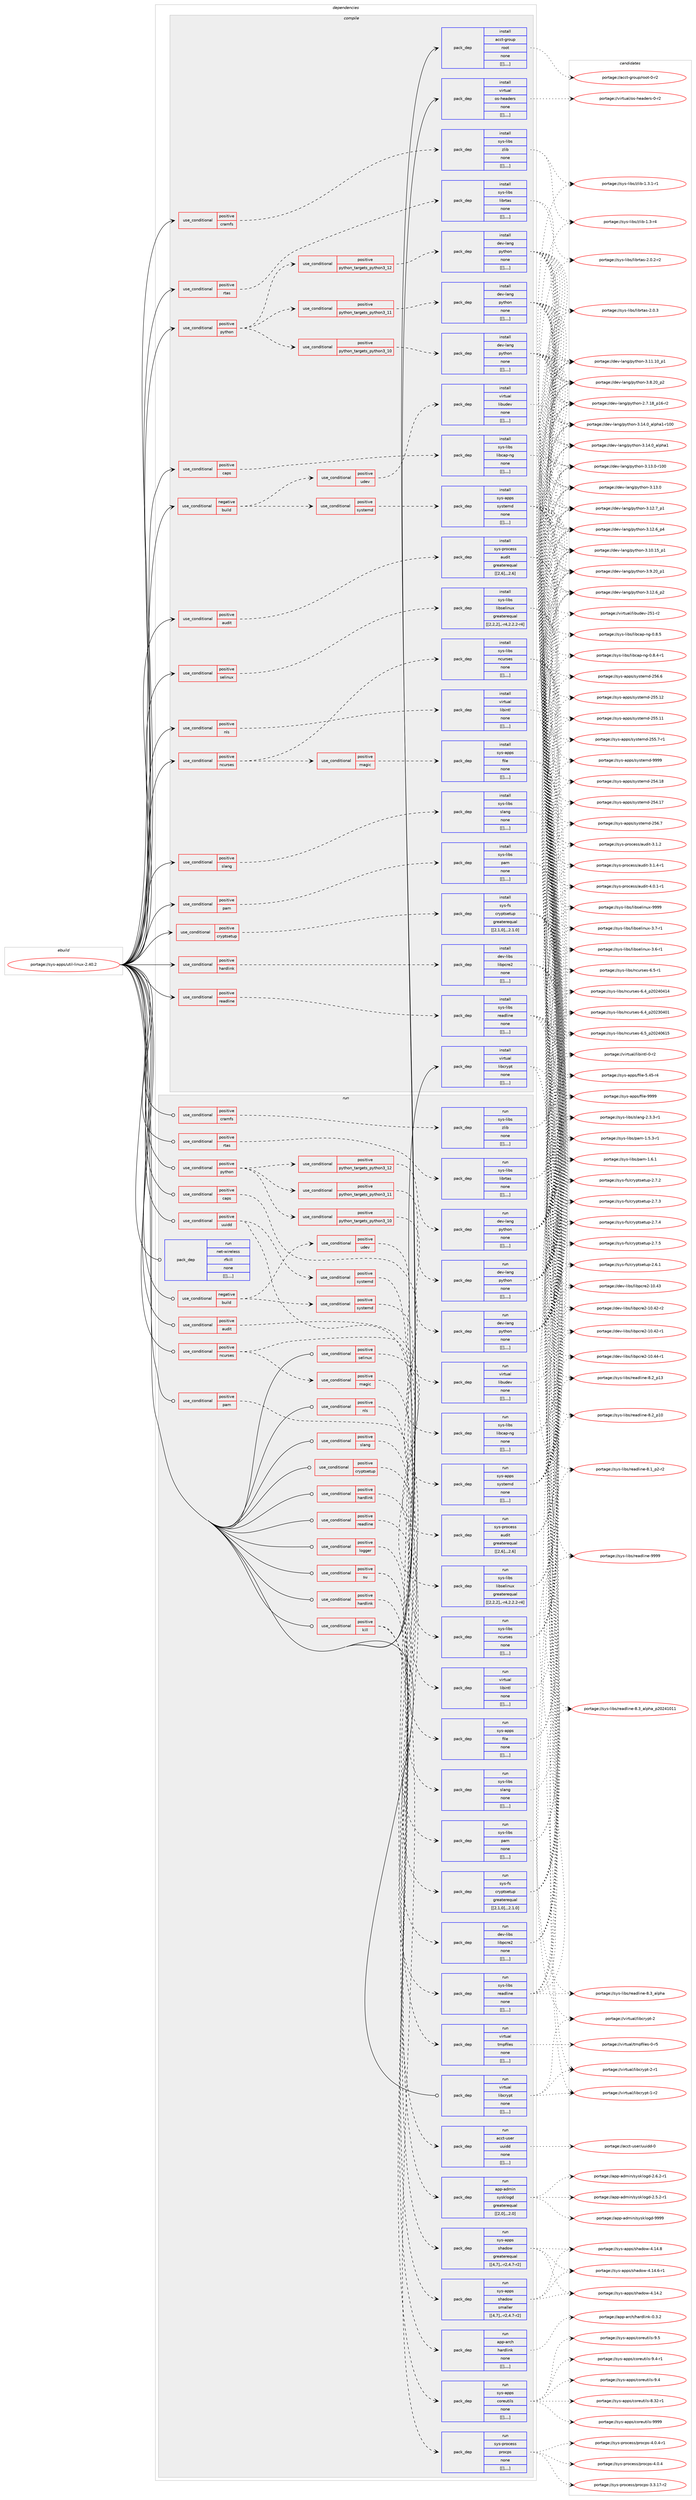 digraph prolog {

# *************
# Graph options
# *************

newrank=true;
concentrate=true;
compound=true;
graph [rankdir=LR,fontname=Helvetica,fontsize=10,ranksep=1.5];#, ranksep=2.5, nodesep=0.2];
edge  [arrowhead=vee];
node  [fontname=Helvetica,fontsize=10];

# **********
# The ebuild
# **********

subgraph cluster_leftcol {
color=gray;
label=<<i>ebuild</i>>;
id [label="portage://sys-apps/util-linux-2.40.2", color=red, width=4, href="../sys-apps/util-linux-2.40.2.svg"];
}

# ****************
# The dependencies
# ****************

subgraph cluster_midcol {
color=gray;
label=<<i>dependencies</i>>;
subgraph cluster_compile {
fillcolor="#eeeeee";
style=filled;
label=<<i>compile</i>>;
subgraph cond118991 {
dependency447581 [label=<<TABLE BORDER="0" CELLBORDER="1" CELLSPACING="0" CELLPADDING="4"><TR><TD ROWSPAN="3" CELLPADDING="10">use_conditional</TD></TR><TR><TD>negative</TD></TR><TR><TD>build</TD></TR></TABLE>>, shape=none, color=red];
subgraph cond118996 {
dependency447605 [label=<<TABLE BORDER="0" CELLBORDER="1" CELLSPACING="0" CELLPADDING="4"><TR><TD ROWSPAN="3" CELLPADDING="10">use_conditional</TD></TR><TR><TD>positive</TD></TR><TR><TD>systemd</TD></TR></TABLE>>, shape=none, color=red];
subgraph pack325416 {
dependency447629 [label=<<TABLE BORDER="0" CELLBORDER="1" CELLSPACING="0" CELLPADDING="4" WIDTH="220"><TR><TD ROWSPAN="6" CELLPADDING="30">pack_dep</TD></TR><TR><TD WIDTH="110">install</TD></TR><TR><TD>sys-apps</TD></TR><TR><TD>systemd</TD></TR><TR><TD>none</TD></TR><TR><TD>[[],,,,]</TD></TR></TABLE>>, shape=none, color=blue];
}
dependency447605:e -> dependency447629:w [weight=20,style="dashed",arrowhead="vee"];
}
dependency447581:e -> dependency447605:w [weight=20,style="dashed",arrowhead="vee"];
subgraph cond119015 {
dependency447710 [label=<<TABLE BORDER="0" CELLBORDER="1" CELLSPACING="0" CELLPADDING="4"><TR><TD ROWSPAN="3" CELLPADDING="10">use_conditional</TD></TR><TR><TD>positive</TD></TR><TR><TD>udev</TD></TR></TABLE>>, shape=none, color=red];
subgraph pack325484 {
dependency447734 [label=<<TABLE BORDER="0" CELLBORDER="1" CELLSPACING="0" CELLPADDING="4" WIDTH="220"><TR><TD ROWSPAN="6" CELLPADDING="30">pack_dep</TD></TR><TR><TD WIDTH="110">install</TD></TR><TR><TD>virtual</TD></TR><TR><TD>libudev</TD></TR><TR><TD>none</TD></TR><TR><TD>[[],,,,]</TD></TR></TABLE>>, shape=none, color=blue];
}
dependency447710:e -> dependency447734:w [weight=20,style="dashed",arrowhead="vee"];
}
dependency447581:e -> dependency447710:w [weight=20,style="dashed",arrowhead="vee"];
}
id:e -> dependency447581:w [weight=20,style="solid",arrowhead="vee"];
subgraph cond119069 {
dependency447827 [label=<<TABLE BORDER="0" CELLBORDER="1" CELLSPACING="0" CELLPADDING="4"><TR><TD ROWSPAN="3" CELLPADDING="10">use_conditional</TD></TR><TR><TD>positive</TD></TR><TR><TD>audit</TD></TR></TABLE>>, shape=none, color=red];
subgraph pack325609 {
dependency447912 [label=<<TABLE BORDER="0" CELLBORDER="1" CELLSPACING="0" CELLPADDING="4" WIDTH="220"><TR><TD ROWSPAN="6" CELLPADDING="30">pack_dep</TD></TR><TR><TD WIDTH="110">install</TD></TR><TR><TD>sys-process</TD></TR><TR><TD>audit</TD></TR><TR><TD>greaterequal</TD></TR><TR><TD>[[2,6],,,2.6]</TD></TR></TABLE>>, shape=none, color=blue];
}
dependency447827:e -> dependency447912:w [weight=20,style="dashed",arrowhead="vee"];
}
id:e -> dependency447827:w [weight=20,style="solid",arrowhead="vee"];
subgraph cond119123 {
dependency447958 [label=<<TABLE BORDER="0" CELLBORDER="1" CELLSPACING="0" CELLPADDING="4"><TR><TD ROWSPAN="3" CELLPADDING="10">use_conditional</TD></TR><TR><TD>positive</TD></TR><TR><TD>caps</TD></TR></TABLE>>, shape=none, color=red];
subgraph pack325665 {
dependency448030 [label=<<TABLE BORDER="0" CELLBORDER="1" CELLSPACING="0" CELLPADDING="4" WIDTH="220"><TR><TD ROWSPAN="6" CELLPADDING="30">pack_dep</TD></TR><TR><TD WIDTH="110">install</TD></TR><TR><TD>sys-libs</TD></TR><TR><TD>libcap-ng</TD></TR><TR><TD>none</TD></TR><TR><TD>[[],,,,]</TD></TR></TABLE>>, shape=none, color=blue];
}
dependency447958:e -> dependency448030:w [weight=20,style="dashed",arrowhead="vee"];
}
id:e -> dependency447958:w [weight=20,style="solid",arrowhead="vee"];
subgraph cond119178 {
dependency448115 [label=<<TABLE BORDER="0" CELLBORDER="1" CELLSPACING="0" CELLPADDING="4"><TR><TD ROWSPAN="3" CELLPADDING="10">use_conditional</TD></TR><TR><TD>positive</TD></TR><TR><TD>cramfs</TD></TR></TABLE>>, shape=none, color=red];
subgraph pack325774 {
dependency448159 [label=<<TABLE BORDER="0" CELLBORDER="1" CELLSPACING="0" CELLPADDING="4" WIDTH="220"><TR><TD ROWSPAN="6" CELLPADDING="30">pack_dep</TD></TR><TR><TD WIDTH="110">install</TD></TR><TR><TD>sys-libs</TD></TR><TR><TD>zlib</TD></TR><TR><TD>none</TD></TR><TR><TD>[[],,,,]</TD></TR></TABLE>>, shape=none, color=blue];
}
dependency448115:e -> dependency448159:w [weight=20,style="dashed",arrowhead="vee"];
}
id:e -> dependency448115:w [weight=20,style="solid",arrowhead="vee"];
subgraph cond119204 {
dependency448225 [label=<<TABLE BORDER="0" CELLBORDER="1" CELLSPACING="0" CELLPADDING="4"><TR><TD ROWSPAN="3" CELLPADDING="10">use_conditional</TD></TR><TR><TD>positive</TD></TR><TR><TD>cryptsetup</TD></TR></TABLE>>, shape=none, color=red];
subgraph pack325837 {
dependency448227 [label=<<TABLE BORDER="0" CELLBORDER="1" CELLSPACING="0" CELLPADDING="4" WIDTH="220"><TR><TD ROWSPAN="6" CELLPADDING="30">pack_dep</TD></TR><TR><TD WIDTH="110">install</TD></TR><TR><TD>sys-fs</TD></TR><TR><TD>cryptsetup</TD></TR><TR><TD>greaterequal</TD></TR><TR><TD>[[2,1,0],,,2.1.0]</TD></TR></TABLE>>, shape=none, color=blue];
}
dependency448225:e -> dependency448227:w [weight=20,style="dashed",arrowhead="vee"];
}
id:e -> dependency448225:w [weight=20,style="solid",arrowhead="vee"];
subgraph cond119224 {
dependency448297 [label=<<TABLE BORDER="0" CELLBORDER="1" CELLSPACING="0" CELLPADDING="4"><TR><TD ROWSPAN="3" CELLPADDING="10">use_conditional</TD></TR><TR><TD>positive</TD></TR><TR><TD>hardlink</TD></TR></TABLE>>, shape=none, color=red];
subgraph pack325884 {
dependency448321 [label=<<TABLE BORDER="0" CELLBORDER="1" CELLSPACING="0" CELLPADDING="4" WIDTH="220"><TR><TD ROWSPAN="6" CELLPADDING="30">pack_dep</TD></TR><TR><TD WIDTH="110">install</TD></TR><TR><TD>dev-libs</TD></TR><TR><TD>libpcre2</TD></TR><TR><TD>none</TD></TR><TR><TD>[[],,,,]</TD></TR></TABLE>>, shape=none, color=blue];
}
dependency448297:e -> dependency448321:w [weight=20,style="dashed",arrowhead="vee"];
}
id:e -> dependency448297:w [weight=20,style="solid",arrowhead="vee"];
subgraph cond119234 {
dependency448364 [label=<<TABLE BORDER="0" CELLBORDER="1" CELLSPACING="0" CELLPADDING="4"><TR><TD ROWSPAN="3" CELLPADDING="10">use_conditional</TD></TR><TR><TD>positive</TD></TR><TR><TD>ncurses</TD></TR></TABLE>>, shape=none, color=red];
subgraph pack325941 {
dependency448457 [label=<<TABLE BORDER="0" CELLBORDER="1" CELLSPACING="0" CELLPADDING="4" WIDTH="220"><TR><TD ROWSPAN="6" CELLPADDING="30">pack_dep</TD></TR><TR><TD WIDTH="110">install</TD></TR><TR><TD>sys-libs</TD></TR><TR><TD>ncurses</TD></TR><TR><TD>none</TD></TR><TR><TD>[[],,,,]</TD></TR></TABLE>>, shape=none, color=blue];
}
dependency448364:e -> dependency448457:w [weight=20,style="dashed",arrowhead="vee"];
subgraph cond119267 {
dependency448480 [label=<<TABLE BORDER="0" CELLBORDER="1" CELLSPACING="0" CELLPADDING="4"><TR><TD ROWSPAN="3" CELLPADDING="10">use_conditional</TD></TR><TR><TD>positive</TD></TR><TR><TD>magic</TD></TR></TABLE>>, shape=none, color=red];
subgraph pack326017 {
dependency448540 [label=<<TABLE BORDER="0" CELLBORDER="1" CELLSPACING="0" CELLPADDING="4" WIDTH="220"><TR><TD ROWSPAN="6" CELLPADDING="30">pack_dep</TD></TR><TR><TD WIDTH="110">install</TD></TR><TR><TD>sys-apps</TD></TR><TR><TD>file</TD></TR><TR><TD>none</TD></TR><TR><TD>[[],,,,]</TD></TR></TABLE>>, shape=none, color=blue];
}
dependency448480:e -> dependency448540:w [weight=20,style="dashed",arrowhead="vee"];
}
dependency448364:e -> dependency448480:w [weight=20,style="dashed",arrowhead="vee"];
}
id:e -> dependency448364:w [weight=20,style="solid",arrowhead="vee"];
subgraph cond119292 {
dependency448545 [label=<<TABLE BORDER="0" CELLBORDER="1" CELLSPACING="0" CELLPADDING="4"><TR><TD ROWSPAN="3" CELLPADDING="10">use_conditional</TD></TR><TR><TD>positive</TD></TR><TR><TD>nls</TD></TR></TABLE>>, shape=none, color=red];
subgraph pack326072 {
dependency448567 [label=<<TABLE BORDER="0" CELLBORDER="1" CELLSPACING="0" CELLPADDING="4" WIDTH="220"><TR><TD ROWSPAN="6" CELLPADDING="30">pack_dep</TD></TR><TR><TD WIDTH="110">install</TD></TR><TR><TD>virtual</TD></TR><TR><TD>libintl</TD></TR><TR><TD>none</TD></TR><TR><TD>[[],,,,]</TD></TR></TABLE>>, shape=none, color=blue];
}
dependency448545:e -> dependency448567:w [weight=20,style="dashed",arrowhead="vee"];
}
id:e -> dependency448545:w [weight=20,style="solid",arrowhead="vee"];
subgraph cond119305 {
dependency448594 [label=<<TABLE BORDER="0" CELLBORDER="1" CELLSPACING="0" CELLPADDING="4"><TR><TD ROWSPAN="3" CELLPADDING="10">use_conditional</TD></TR><TR><TD>positive</TD></TR><TR><TD>pam</TD></TR></TABLE>>, shape=none, color=red];
subgraph pack326105 {
dependency448597 [label=<<TABLE BORDER="0" CELLBORDER="1" CELLSPACING="0" CELLPADDING="4" WIDTH="220"><TR><TD ROWSPAN="6" CELLPADDING="30">pack_dep</TD></TR><TR><TD WIDTH="110">install</TD></TR><TR><TD>sys-libs</TD></TR><TR><TD>pam</TD></TR><TR><TD>none</TD></TR><TR><TD>[[],,,,]</TD></TR></TABLE>>, shape=none, color=blue];
}
dependency448594:e -> dependency448597:w [weight=20,style="dashed",arrowhead="vee"];
}
id:e -> dependency448594:w [weight=20,style="solid",arrowhead="vee"];
subgraph cond119329 {
dependency448732 [label=<<TABLE BORDER="0" CELLBORDER="1" CELLSPACING="0" CELLPADDING="4"><TR><TD ROWSPAN="3" CELLPADDING="10">use_conditional</TD></TR><TR><TD>positive</TD></TR><TR><TD>python</TD></TR></TABLE>>, shape=none, color=red];
subgraph cond119348 {
dependency448756 [label=<<TABLE BORDER="0" CELLBORDER="1" CELLSPACING="0" CELLPADDING="4"><TR><TD ROWSPAN="3" CELLPADDING="10">use_conditional</TD></TR><TR><TD>positive</TD></TR><TR><TD>python_targets_python3_10</TD></TR></TABLE>>, shape=none, color=red];
subgraph pack326240 {
dependency448832 [label=<<TABLE BORDER="0" CELLBORDER="1" CELLSPACING="0" CELLPADDING="4" WIDTH="220"><TR><TD ROWSPAN="6" CELLPADDING="30">pack_dep</TD></TR><TR><TD WIDTH="110">install</TD></TR><TR><TD>dev-lang</TD></TR><TR><TD>python</TD></TR><TR><TD>none</TD></TR><TR><TD>[[],,,,]</TD></TR></TABLE>>, shape=none, color=blue];
}
dependency448756:e -> dependency448832:w [weight=20,style="dashed",arrowhead="vee"];
}
dependency448732:e -> dependency448756:w [weight=20,style="dashed",arrowhead="vee"];
subgraph cond119400 {
dependency448901 [label=<<TABLE BORDER="0" CELLBORDER="1" CELLSPACING="0" CELLPADDING="4"><TR><TD ROWSPAN="3" CELLPADDING="10">use_conditional</TD></TR><TR><TD>positive</TD></TR><TR><TD>python_targets_python3_11</TD></TR></TABLE>>, shape=none, color=red];
subgraph pack326315 {
dependency448907 [label=<<TABLE BORDER="0" CELLBORDER="1" CELLSPACING="0" CELLPADDING="4" WIDTH="220"><TR><TD ROWSPAN="6" CELLPADDING="30">pack_dep</TD></TR><TR><TD WIDTH="110">install</TD></TR><TR><TD>dev-lang</TD></TR><TR><TD>python</TD></TR><TR><TD>none</TD></TR><TR><TD>[[],,,,]</TD></TR></TABLE>>, shape=none, color=blue];
}
dependency448901:e -> dependency448907:w [weight=20,style="dashed",arrowhead="vee"];
}
dependency448732:e -> dependency448901:w [weight=20,style="dashed",arrowhead="vee"];
subgraph cond119416 {
dependency449011 [label=<<TABLE BORDER="0" CELLBORDER="1" CELLSPACING="0" CELLPADDING="4"><TR><TD ROWSPAN="3" CELLPADDING="10">use_conditional</TD></TR><TR><TD>positive</TD></TR><TR><TD>python_targets_python3_12</TD></TR></TABLE>>, shape=none, color=red];
subgraph pack326404 {
dependency449054 [label=<<TABLE BORDER="0" CELLBORDER="1" CELLSPACING="0" CELLPADDING="4" WIDTH="220"><TR><TD ROWSPAN="6" CELLPADDING="30">pack_dep</TD></TR><TR><TD WIDTH="110">install</TD></TR><TR><TD>dev-lang</TD></TR><TR><TD>python</TD></TR><TR><TD>none</TD></TR><TR><TD>[[],,,,]</TD></TR></TABLE>>, shape=none, color=blue];
}
dependency449011:e -> dependency449054:w [weight=20,style="dashed",arrowhead="vee"];
}
dependency448732:e -> dependency449011:w [weight=20,style="dashed",arrowhead="vee"];
}
id:e -> dependency448732:w [weight=20,style="solid",arrowhead="vee"];
subgraph cond119450 {
dependency449104 [label=<<TABLE BORDER="0" CELLBORDER="1" CELLSPACING="0" CELLPADDING="4"><TR><TD ROWSPAN="3" CELLPADDING="10">use_conditional</TD></TR><TR><TD>positive</TD></TR><TR><TD>readline</TD></TR></TABLE>>, shape=none, color=red];
subgraph pack326482 {
dependency449165 [label=<<TABLE BORDER="0" CELLBORDER="1" CELLSPACING="0" CELLPADDING="4" WIDTH="220"><TR><TD ROWSPAN="6" CELLPADDING="30">pack_dep</TD></TR><TR><TD WIDTH="110">install</TD></TR><TR><TD>sys-libs</TD></TR><TR><TD>readline</TD></TR><TR><TD>none</TD></TR><TR><TD>[[],,,,]</TD></TR></TABLE>>, shape=none, color=blue];
}
dependency449104:e -> dependency449165:w [weight=20,style="dashed",arrowhead="vee"];
}
id:e -> dependency449104:w [weight=20,style="solid",arrowhead="vee"];
subgraph cond119485 {
dependency449188 [label=<<TABLE BORDER="0" CELLBORDER="1" CELLSPACING="0" CELLPADDING="4"><TR><TD ROWSPAN="3" CELLPADDING="10">use_conditional</TD></TR><TR><TD>positive</TD></TR><TR><TD>rtas</TD></TR></TABLE>>, shape=none, color=red];
subgraph pack326542 {
dependency449244 [label=<<TABLE BORDER="0" CELLBORDER="1" CELLSPACING="0" CELLPADDING="4" WIDTH="220"><TR><TD ROWSPAN="6" CELLPADDING="30">pack_dep</TD></TR><TR><TD WIDTH="110">install</TD></TR><TR><TD>sys-libs</TD></TR><TR><TD>librtas</TD></TR><TR><TD>none</TD></TR><TR><TD>[[],,,,]</TD></TR></TABLE>>, shape=none, color=blue];
}
dependency449188:e -> dependency449244:w [weight=20,style="dashed",arrowhead="vee"];
}
id:e -> dependency449188:w [weight=20,style="solid",arrowhead="vee"];
subgraph cond119496 {
dependency449250 [label=<<TABLE BORDER="0" CELLBORDER="1" CELLSPACING="0" CELLPADDING="4"><TR><TD ROWSPAN="3" CELLPADDING="10">use_conditional</TD></TR><TR><TD>positive</TD></TR><TR><TD>selinux</TD></TR></TABLE>>, shape=none, color=red];
subgraph pack326568 {
dependency449269 [label=<<TABLE BORDER="0" CELLBORDER="1" CELLSPACING="0" CELLPADDING="4" WIDTH="220"><TR><TD ROWSPAN="6" CELLPADDING="30">pack_dep</TD></TR><TR><TD WIDTH="110">install</TD></TR><TR><TD>sys-libs</TD></TR><TR><TD>libselinux</TD></TR><TR><TD>greaterequal</TD></TR><TR><TD>[[2,2,2],,-r4,2.2.2-r4]</TD></TR></TABLE>>, shape=none, color=blue];
}
dependency449250:e -> dependency449269:w [weight=20,style="dashed",arrowhead="vee"];
}
id:e -> dependency449250:w [weight=20,style="solid",arrowhead="vee"];
subgraph cond119502 {
dependency449275 [label=<<TABLE BORDER="0" CELLBORDER="1" CELLSPACING="0" CELLPADDING="4"><TR><TD ROWSPAN="3" CELLPADDING="10">use_conditional</TD></TR><TR><TD>positive</TD></TR><TR><TD>slang</TD></TR></TABLE>>, shape=none, color=red];
subgraph pack326573 {
dependency449277 [label=<<TABLE BORDER="0" CELLBORDER="1" CELLSPACING="0" CELLPADDING="4" WIDTH="220"><TR><TD ROWSPAN="6" CELLPADDING="30">pack_dep</TD></TR><TR><TD WIDTH="110">install</TD></TR><TR><TD>sys-libs</TD></TR><TR><TD>slang</TD></TR><TR><TD>none</TD></TR><TR><TD>[[],,,,]</TD></TR></TABLE>>, shape=none, color=blue];
}
dependency449275:e -> dependency449277:w [weight=20,style="dashed",arrowhead="vee"];
}
id:e -> dependency449275:w [weight=20,style="solid",arrowhead="vee"];
subgraph pack326584 {
dependency449323 [label=<<TABLE BORDER="0" CELLBORDER="1" CELLSPACING="0" CELLPADDING="4" WIDTH="220"><TR><TD ROWSPAN="6" CELLPADDING="30">pack_dep</TD></TR><TR><TD WIDTH="110">install</TD></TR><TR><TD>acct-group</TD></TR><TR><TD>root</TD></TR><TR><TD>none</TD></TR><TR><TD>[[],,,,]</TD></TR></TABLE>>, shape=none, color=blue];
}
id:e -> dependency449323:w [weight=20,style="solid",arrowhead="vee"];
subgraph pack326616 {
dependency449358 [label=<<TABLE BORDER="0" CELLBORDER="1" CELLSPACING="0" CELLPADDING="4" WIDTH="220"><TR><TD ROWSPAN="6" CELLPADDING="30">pack_dep</TD></TR><TR><TD WIDTH="110">install</TD></TR><TR><TD>virtual</TD></TR><TR><TD>libcrypt</TD></TR><TR><TD>none</TD></TR><TR><TD>[[],,,,]</TD></TR></TABLE>>, shape=none, color=blue];
}
id:e -> dependency449358:w [weight=20,style="solid",arrowhead="vee"];
subgraph pack326668 {
dependency449412 [label=<<TABLE BORDER="0" CELLBORDER="1" CELLSPACING="0" CELLPADDING="4" WIDTH="220"><TR><TD ROWSPAN="6" CELLPADDING="30">pack_dep</TD></TR><TR><TD WIDTH="110">install</TD></TR><TR><TD>virtual</TD></TR><TR><TD>os-headers</TD></TR><TR><TD>none</TD></TR><TR><TD>[[],,,,]</TD></TR></TABLE>>, shape=none, color=blue];
}
id:e -> dependency449412:w [weight=20,style="solid",arrowhead="vee"];
}
subgraph cluster_compileandrun {
fillcolor="#eeeeee";
style=filled;
label=<<i>compile and run</i>>;
}
subgraph cluster_run {
fillcolor="#eeeeee";
style=filled;
label=<<i>run</i>>;
subgraph cond119555 {
dependency449473 [label=<<TABLE BORDER="0" CELLBORDER="1" CELLSPACING="0" CELLPADDING="4"><TR><TD ROWSPAN="3" CELLPADDING="10">use_conditional</TD></TR><TR><TD>negative</TD></TR><TR><TD>build</TD></TR></TABLE>>, shape=none, color=red];
subgraph cond119572 {
dependency449514 [label=<<TABLE BORDER="0" CELLBORDER="1" CELLSPACING="0" CELLPADDING="4"><TR><TD ROWSPAN="3" CELLPADDING="10">use_conditional</TD></TR><TR><TD>positive</TD></TR><TR><TD>systemd</TD></TR></TABLE>>, shape=none, color=red];
subgraph pack326742 {
dependency449557 [label=<<TABLE BORDER="0" CELLBORDER="1" CELLSPACING="0" CELLPADDING="4" WIDTH="220"><TR><TD ROWSPAN="6" CELLPADDING="30">pack_dep</TD></TR><TR><TD WIDTH="110">run</TD></TR><TR><TD>sys-apps</TD></TR><TR><TD>systemd</TD></TR><TR><TD>none</TD></TR><TR><TD>[[],,,,]</TD></TR></TABLE>>, shape=none, color=blue];
}
dependency449514:e -> dependency449557:w [weight=20,style="dashed",arrowhead="vee"];
}
dependency449473:e -> dependency449514:w [weight=20,style="dashed",arrowhead="vee"];
subgraph cond119609 {
dependency449668 [label=<<TABLE BORDER="0" CELLBORDER="1" CELLSPACING="0" CELLPADDING="4"><TR><TD ROWSPAN="3" CELLPADDING="10">use_conditional</TD></TR><TR><TD>positive</TD></TR><TR><TD>udev</TD></TR></TABLE>>, shape=none, color=red];
subgraph pack326837 {
dependency449672 [label=<<TABLE BORDER="0" CELLBORDER="1" CELLSPACING="0" CELLPADDING="4" WIDTH="220"><TR><TD ROWSPAN="6" CELLPADDING="30">pack_dep</TD></TR><TR><TD WIDTH="110">run</TD></TR><TR><TD>virtual</TD></TR><TR><TD>libudev</TD></TR><TR><TD>none</TD></TR><TR><TD>[[],,,,]</TD></TR></TABLE>>, shape=none, color=blue];
}
dependency449668:e -> dependency449672:w [weight=20,style="dashed",arrowhead="vee"];
}
dependency449473:e -> dependency449668:w [weight=20,style="dashed",arrowhead="vee"];
}
id:e -> dependency449473:w [weight=20,style="solid",arrowhead="odot"];
subgraph cond119660 {
dependency449721 [label=<<TABLE BORDER="0" CELLBORDER="1" CELLSPACING="0" CELLPADDING="4"><TR><TD ROWSPAN="3" CELLPADDING="10">use_conditional</TD></TR><TR><TD>positive</TD></TR><TR><TD>audit</TD></TR></TABLE>>, shape=none, color=red];
subgraph pack326883 {
dependency449762 [label=<<TABLE BORDER="0" CELLBORDER="1" CELLSPACING="0" CELLPADDING="4" WIDTH="220"><TR><TD ROWSPAN="6" CELLPADDING="30">pack_dep</TD></TR><TR><TD WIDTH="110">run</TD></TR><TR><TD>sys-process</TD></TR><TR><TD>audit</TD></TR><TR><TD>greaterequal</TD></TR><TR><TD>[[2,6],,,2.6]</TD></TR></TABLE>>, shape=none, color=blue];
}
dependency449721:e -> dependency449762:w [weight=20,style="dashed",arrowhead="vee"];
}
id:e -> dependency449721:w [weight=20,style="solid",arrowhead="odot"];
subgraph cond119678 {
dependency449768 [label=<<TABLE BORDER="0" CELLBORDER="1" CELLSPACING="0" CELLPADDING="4"><TR><TD ROWSPAN="3" CELLPADDING="10">use_conditional</TD></TR><TR><TD>positive</TD></TR><TR><TD>caps</TD></TR></TABLE>>, shape=none, color=red];
subgraph pack326898 {
dependency449816 [label=<<TABLE BORDER="0" CELLBORDER="1" CELLSPACING="0" CELLPADDING="4" WIDTH="220"><TR><TD ROWSPAN="6" CELLPADDING="30">pack_dep</TD></TR><TR><TD WIDTH="110">run</TD></TR><TR><TD>sys-libs</TD></TR><TR><TD>libcap-ng</TD></TR><TR><TD>none</TD></TR><TR><TD>[[],,,,]</TD></TR></TABLE>>, shape=none, color=blue];
}
dependency449768:e -> dependency449816:w [weight=20,style="dashed",arrowhead="vee"];
}
id:e -> dependency449768:w [weight=20,style="solid",arrowhead="odot"];
subgraph cond119712 {
dependency449890 [label=<<TABLE BORDER="0" CELLBORDER="1" CELLSPACING="0" CELLPADDING="4"><TR><TD ROWSPAN="3" CELLPADDING="10">use_conditional</TD></TR><TR><TD>positive</TD></TR><TR><TD>cramfs</TD></TR></TABLE>>, shape=none, color=red];
subgraph pack326968 {
dependency449895 [label=<<TABLE BORDER="0" CELLBORDER="1" CELLSPACING="0" CELLPADDING="4" WIDTH="220"><TR><TD ROWSPAN="6" CELLPADDING="30">pack_dep</TD></TR><TR><TD WIDTH="110">run</TD></TR><TR><TD>sys-libs</TD></TR><TR><TD>zlib</TD></TR><TR><TD>none</TD></TR><TR><TD>[[],,,,]</TD></TR></TABLE>>, shape=none, color=blue];
}
dependency449890:e -> dependency449895:w [weight=20,style="dashed",arrowhead="vee"];
}
id:e -> dependency449890:w [weight=20,style="solid",arrowhead="odot"];
subgraph cond119740 {
dependency449938 [label=<<TABLE BORDER="0" CELLBORDER="1" CELLSPACING="0" CELLPADDING="4"><TR><TD ROWSPAN="3" CELLPADDING="10">use_conditional</TD></TR><TR><TD>positive</TD></TR><TR><TD>cryptsetup</TD></TR></TABLE>>, shape=none, color=red];
subgraph pack327006 {
dependency450032 [label=<<TABLE BORDER="0" CELLBORDER="1" CELLSPACING="0" CELLPADDING="4" WIDTH="220"><TR><TD ROWSPAN="6" CELLPADDING="30">pack_dep</TD></TR><TR><TD WIDTH="110">run</TD></TR><TR><TD>sys-fs</TD></TR><TR><TD>cryptsetup</TD></TR><TR><TD>greaterequal</TD></TR><TR><TD>[[2,1,0],,,2.1.0]</TD></TR></TABLE>>, shape=none, color=blue];
}
dependency449938:e -> dependency450032:w [weight=20,style="dashed",arrowhead="vee"];
}
id:e -> dependency449938:w [weight=20,style="solid",arrowhead="odot"];
subgraph cond119788 {
dependency450041 [label=<<TABLE BORDER="0" CELLBORDER="1" CELLSPACING="0" CELLPADDING="4"><TR><TD ROWSPAN="3" CELLPADDING="10">use_conditional</TD></TR><TR><TD>positive</TD></TR><TR><TD>hardlink</TD></TR></TABLE>>, shape=none, color=red];
subgraph pack327064 {
dependency450091 [label=<<TABLE BORDER="0" CELLBORDER="1" CELLSPACING="0" CELLPADDING="4" WIDTH="220"><TR><TD ROWSPAN="6" CELLPADDING="30">pack_dep</TD></TR><TR><TD WIDTH="110">run</TD></TR><TR><TD>dev-libs</TD></TR><TR><TD>libpcre2</TD></TR><TR><TD>none</TD></TR><TR><TD>[[],,,,]</TD></TR></TABLE>>, shape=none, color=blue];
}
dependency450041:e -> dependency450091:w [weight=20,style="dashed",arrowhead="vee"];
}
id:e -> dependency450041:w [weight=20,style="solid",arrowhead="odot"];
subgraph cond119816 {
dependency450150 [label=<<TABLE BORDER="0" CELLBORDER="1" CELLSPACING="0" CELLPADDING="4"><TR><TD ROWSPAN="3" CELLPADDING="10">use_conditional</TD></TR><TR><TD>positive</TD></TR><TR><TD>hardlink</TD></TR></TABLE>>, shape=none, color=red];
subgraph pack327151 {
dependency450217 [label=<<TABLE BORDER="0" CELLBORDER="1" CELLSPACING="0" CELLPADDING="4" WIDTH="220"><TR><TD ROWSPAN="6" CELLPADDING="30">pack_dep</TD></TR><TR><TD WIDTH="110">run</TD></TR><TR><TD>app-arch</TD></TR><TR><TD>hardlink</TD></TR><TR><TD>none</TD></TR><TR><TD>[[],,,,]</TD></TR></TABLE>>, shape=none, color=blue];
}
dependency450150:e -> dependency450217:w [weight=20,style="dashed",arrowhead="vee"];
}
id:e -> dependency450150:w [weight=20,style="solid",arrowhead="odot"];
subgraph cond119860 {
dependency450270 [label=<<TABLE BORDER="0" CELLBORDER="1" CELLSPACING="0" CELLPADDING="4"><TR><TD ROWSPAN="3" CELLPADDING="10">use_conditional</TD></TR><TR><TD>positive</TD></TR><TR><TD>kill</TD></TR></TABLE>>, shape=none, color=red];
subgraph pack327237 {
dependency450336 [label=<<TABLE BORDER="0" CELLBORDER="1" CELLSPACING="0" CELLPADDING="4" WIDTH="220"><TR><TD ROWSPAN="6" CELLPADDING="30">pack_dep</TD></TR><TR><TD WIDTH="110">run</TD></TR><TR><TD>sys-apps</TD></TR><TR><TD>coreutils</TD></TR><TR><TD>none</TD></TR><TR><TD>[[],,,,]</TD></TR></TABLE>>, shape=none, color=blue];
}
dependency450270:e -> dependency450336:w [weight=20,style="dashed",arrowhead="vee"];
subgraph pack327254 {
dependency450352 [label=<<TABLE BORDER="0" CELLBORDER="1" CELLSPACING="0" CELLPADDING="4" WIDTH="220"><TR><TD ROWSPAN="6" CELLPADDING="30">pack_dep</TD></TR><TR><TD WIDTH="110">run</TD></TR><TR><TD>sys-process</TD></TR><TR><TD>procps</TD></TR><TR><TD>none</TD></TR><TR><TD>[[],,,,]</TD></TR></TABLE>>, shape=none, color=blue];
}
dependency450270:e -> dependency450352:w [weight=20,style="dashed",arrowhead="vee"];
}
id:e -> dependency450270:w [weight=20,style="solid",arrowhead="odot"];
subgraph cond119904 {
dependency450458 [label=<<TABLE BORDER="0" CELLBORDER="1" CELLSPACING="0" CELLPADDING="4"><TR><TD ROWSPAN="3" CELLPADDING="10">use_conditional</TD></TR><TR><TD>positive</TD></TR><TR><TD>logger</TD></TR></TABLE>>, shape=none, color=red];
subgraph pack327327 {
dependency450516 [label=<<TABLE BORDER="0" CELLBORDER="1" CELLSPACING="0" CELLPADDING="4" WIDTH="220"><TR><TD ROWSPAN="6" CELLPADDING="30">pack_dep</TD></TR><TR><TD WIDTH="110">run</TD></TR><TR><TD>app-admin</TD></TR><TR><TD>sysklogd</TD></TR><TR><TD>greaterequal</TD></TR><TR><TD>[[2,0],,,2.0]</TD></TR></TABLE>>, shape=none, color=blue];
}
dependency450458:e -> dependency450516:w [weight=20,style="dashed",arrowhead="vee"];
}
id:e -> dependency450458:w [weight=20,style="solid",arrowhead="odot"];
subgraph cond119981 {
dependency450567 [label=<<TABLE BORDER="0" CELLBORDER="1" CELLSPACING="0" CELLPADDING="4"><TR><TD ROWSPAN="3" CELLPADDING="10">use_conditional</TD></TR><TR><TD>positive</TD></TR><TR><TD>ncurses</TD></TR></TABLE>>, shape=none, color=red];
subgraph pack327386 {
dependency450584 [label=<<TABLE BORDER="0" CELLBORDER="1" CELLSPACING="0" CELLPADDING="4" WIDTH="220"><TR><TD ROWSPAN="6" CELLPADDING="30">pack_dep</TD></TR><TR><TD WIDTH="110">run</TD></TR><TR><TD>sys-libs</TD></TR><TR><TD>ncurses</TD></TR><TR><TD>none</TD></TR><TR><TD>[[],,,,]</TD></TR></TABLE>>, shape=none, color=blue];
}
dependency450567:e -> dependency450584:w [weight=20,style="dashed",arrowhead="vee"];
subgraph cond120000 {
dependency450624 [label=<<TABLE BORDER="0" CELLBORDER="1" CELLSPACING="0" CELLPADDING="4"><TR><TD ROWSPAN="3" CELLPADDING="10">use_conditional</TD></TR><TR><TD>positive</TD></TR><TR><TD>magic</TD></TR></TABLE>>, shape=none, color=red];
subgraph pack327417 {
dependency450644 [label=<<TABLE BORDER="0" CELLBORDER="1" CELLSPACING="0" CELLPADDING="4" WIDTH="220"><TR><TD ROWSPAN="6" CELLPADDING="30">pack_dep</TD></TR><TR><TD WIDTH="110">run</TD></TR><TR><TD>sys-apps</TD></TR><TR><TD>file</TD></TR><TR><TD>none</TD></TR><TR><TD>[[],,,,]</TD></TR></TABLE>>, shape=none, color=blue];
}
dependency450624:e -> dependency450644:w [weight=20,style="dashed",arrowhead="vee"];
}
dependency450567:e -> dependency450624:w [weight=20,style="dashed",arrowhead="vee"];
}
id:e -> dependency450567:w [weight=20,style="solid",arrowhead="odot"];
subgraph cond120036 {
dependency450666 [label=<<TABLE BORDER="0" CELLBORDER="1" CELLSPACING="0" CELLPADDING="4"><TR><TD ROWSPAN="3" CELLPADDING="10">use_conditional</TD></TR><TR><TD>positive</TD></TR><TR><TD>nls</TD></TR></TABLE>>, shape=none, color=red];
subgraph pack327461 {
dependency450754 [label=<<TABLE BORDER="0" CELLBORDER="1" CELLSPACING="0" CELLPADDING="4" WIDTH="220"><TR><TD ROWSPAN="6" CELLPADDING="30">pack_dep</TD></TR><TR><TD WIDTH="110">run</TD></TR><TR><TD>virtual</TD></TR><TR><TD>libintl</TD></TR><TR><TD>none</TD></TR><TR><TD>[[],,,,]</TD></TR></TABLE>>, shape=none, color=blue];
}
dependency450666:e -> dependency450754:w [weight=20,style="dashed",arrowhead="vee"];
}
id:e -> dependency450666:w [weight=20,style="solid",arrowhead="odot"];
subgraph cond120082 {
dependency450776 [label=<<TABLE BORDER="0" CELLBORDER="1" CELLSPACING="0" CELLPADDING="4"><TR><TD ROWSPAN="3" CELLPADDING="10">use_conditional</TD></TR><TR><TD>positive</TD></TR><TR><TD>pam</TD></TR></TABLE>>, shape=none, color=red];
subgraph pack327517 {
dependency450813 [label=<<TABLE BORDER="0" CELLBORDER="1" CELLSPACING="0" CELLPADDING="4" WIDTH="220"><TR><TD ROWSPAN="6" CELLPADDING="30">pack_dep</TD></TR><TR><TD WIDTH="110">run</TD></TR><TR><TD>sys-libs</TD></TR><TR><TD>pam</TD></TR><TR><TD>none</TD></TR><TR><TD>[[],,,,]</TD></TR></TABLE>>, shape=none, color=blue];
}
dependency450776:e -> dependency450813:w [weight=20,style="dashed",arrowhead="vee"];
}
id:e -> dependency450776:w [weight=20,style="solid",arrowhead="odot"];
subgraph cond120102 {
dependency450834 [label=<<TABLE BORDER="0" CELLBORDER="1" CELLSPACING="0" CELLPADDING="4"><TR><TD ROWSPAN="3" CELLPADDING="10">use_conditional</TD></TR><TR><TD>positive</TD></TR><TR><TD>python</TD></TR></TABLE>>, shape=none, color=red];
subgraph cond120111 {
dependency450873 [label=<<TABLE BORDER="0" CELLBORDER="1" CELLSPACING="0" CELLPADDING="4"><TR><TD ROWSPAN="3" CELLPADDING="10">use_conditional</TD></TR><TR><TD>positive</TD></TR><TR><TD>python_targets_python3_10</TD></TR></TABLE>>, shape=none, color=red];
subgraph pack327555 {
dependency450961 [label=<<TABLE BORDER="0" CELLBORDER="1" CELLSPACING="0" CELLPADDING="4" WIDTH="220"><TR><TD ROWSPAN="6" CELLPADDING="30">pack_dep</TD></TR><TR><TD WIDTH="110">run</TD></TR><TR><TD>dev-lang</TD></TR><TR><TD>python</TD></TR><TR><TD>none</TD></TR><TR><TD>[[],,,,]</TD></TR></TABLE>>, shape=none, color=blue];
}
dependency450873:e -> dependency450961:w [weight=20,style="dashed",arrowhead="vee"];
}
dependency450834:e -> dependency450873:w [weight=20,style="dashed",arrowhead="vee"];
subgraph cond120174 {
dependency451002 [label=<<TABLE BORDER="0" CELLBORDER="1" CELLSPACING="0" CELLPADDING="4"><TR><TD ROWSPAN="3" CELLPADDING="10">use_conditional</TD></TR><TR><TD>positive</TD></TR><TR><TD>python_targets_python3_11</TD></TR></TABLE>>, shape=none, color=red];
subgraph pack327640 {
dependency451044 [label=<<TABLE BORDER="0" CELLBORDER="1" CELLSPACING="0" CELLPADDING="4" WIDTH="220"><TR><TD ROWSPAN="6" CELLPADDING="30">pack_dep</TD></TR><TR><TD WIDTH="110">run</TD></TR><TR><TD>dev-lang</TD></TR><TR><TD>python</TD></TR><TR><TD>none</TD></TR><TR><TD>[[],,,,]</TD></TR></TABLE>>, shape=none, color=blue];
}
dependency451002:e -> dependency451044:w [weight=20,style="dashed",arrowhead="vee"];
}
dependency450834:e -> dependency451002:w [weight=20,style="dashed",arrowhead="vee"];
subgraph cond120194 {
dependency451082 [label=<<TABLE BORDER="0" CELLBORDER="1" CELLSPACING="0" CELLPADDING="4"><TR><TD ROWSPAN="3" CELLPADDING="10">use_conditional</TD></TR><TR><TD>positive</TD></TR><TR><TD>python_targets_python3_12</TD></TR></TABLE>>, shape=none, color=red];
subgraph pack327680 {
dependency451110 [label=<<TABLE BORDER="0" CELLBORDER="1" CELLSPACING="0" CELLPADDING="4" WIDTH="220"><TR><TD ROWSPAN="6" CELLPADDING="30">pack_dep</TD></TR><TR><TD WIDTH="110">run</TD></TR><TR><TD>dev-lang</TD></TR><TR><TD>python</TD></TR><TR><TD>none</TD></TR><TR><TD>[[],,,,]</TD></TR></TABLE>>, shape=none, color=blue];
}
dependency451082:e -> dependency451110:w [weight=20,style="dashed",arrowhead="vee"];
}
dependency450834:e -> dependency451082:w [weight=20,style="dashed",arrowhead="vee"];
}
id:e -> dependency450834:w [weight=20,style="solid",arrowhead="odot"];
subgraph cond120246 {
dependency451202 [label=<<TABLE BORDER="0" CELLBORDER="1" CELLSPACING="0" CELLPADDING="4"><TR><TD ROWSPAN="3" CELLPADDING="10">use_conditional</TD></TR><TR><TD>positive</TD></TR><TR><TD>readline</TD></TR></TABLE>>, shape=none, color=red];
subgraph pack327779 {
dependency451264 [label=<<TABLE BORDER="0" CELLBORDER="1" CELLSPACING="0" CELLPADDING="4" WIDTH="220"><TR><TD ROWSPAN="6" CELLPADDING="30">pack_dep</TD></TR><TR><TD WIDTH="110">run</TD></TR><TR><TD>sys-libs</TD></TR><TR><TD>readline</TD></TR><TR><TD>none</TD></TR><TR><TD>[[],,,,]</TD></TR></TABLE>>, shape=none, color=blue];
}
dependency451202:e -> dependency451264:w [weight=20,style="dashed",arrowhead="vee"];
}
id:e -> dependency451202:w [weight=20,style="solid",arrowhead="odot"];
subgraph cond120284 {
dependency451314 [label=<<TABLE BORDER="0" CELLBORDER="1" CELLSPACING="0" CELLPADDING="4"><TR><TD ROWSPAN="3" CELLPADDING="10">use_conditional</TD></TR><TR><TD>positive</TD></TR><TR><TD>rtas</TD></TR></TABLE>>, shape=none, color=red];
subgraph pack327828 {
dependency451357 [label=<<TABLE BORDER="0" CELLBORDER="1" CELLSPACING="0" CELLPADDING="4" WIDTH="220"><TR><TD ROWSPAN="6" CELLPADDING="30">pack_dep</TD></TR><TR><TD WIDTH="110">run</TD></TR><TR><TD>sys-libs</TD></TR><TR><TD>librtas</TD></TR><TR><TD>none</TD></TR><TR><TD>[[],,,,]</TD></TR></TABLE>>, shape=none, color=blue];
}
dependency451314:e -> dependency451357:w [weight=20,style="dashed",arrowhead="vee"];
}
id:e -> dependency451314:w [weight=20,style="solid",arrowhead="odot"];
subgraph cond120313 {
dependency451404 [label=<<TABLE BORDER="0" CELLBORDER="1" CELLSPACING="0" CELLPADDING="4"><TR><TD ROWSPAN="3" CELLPADDING="10">use_conditional</TD></TR><TR><TD>positive</TD></TR><TR><TD>selinux</TD></TR></TABLE>>, shape=none, color=red];
subgraph pack327893 {
dependency451431 [label=<<TABLE BORDER="0" CELLBORDER="1" CELLSPACING="0" CELLPADDING="4" WIDTH="220"><TR><TD ROWSPAN="6" CELLPADDING="30">pack_dep</TD></TR><TR><TD WIDTH="110">run</TD></TR><TR><TD>sys-libs</TD></TR><TR><TD>libselinux</TD></TR><TR><TD>greaterequal</TD></TR><TR><TD>[[2,2,2],,-r4,2.2.2-r4]</TD></TR></TABLE>>, shape=none, color=blue];
}
dependency451404:e -> dependency451431:w [weight=20,style="dashed",arrowhead="vee"];
}
id:e -> dependency451404:w [weight=20,style="solid",arrowhead="odot"];
subgraph cond120325 {
dependency451437 [label=<<TABLE BORDER="0" CELLBORDER="1" CELLSPACING="0" CELLPADDING="4"><TR><TD ROWSPAN="3" CELLPADDING="10">use_conditional</TD></TR><TR><TD>positive</TD></TR><TR><TD>slang</TD></TR></TABLE>>, shape=none, color=red];
subgraph pack327913 {
dependency451454 [label=<<TABLE BORDER="0" CELLBORDER="1" CELLSPACING="0" CELLPADDING="4" WIDTH="220"><TR><TD ROWSPAN="6" CELLPADDING="30">pack_dep</TD></TR><TR><TD WIDTH="110">run</TD></TR><TR><TD>sys-libs</TD></TR><TR><TD>slang</TD></TR><TR><TD>none</TD></TR><TR><TD>[[],,,,]</TD></TR></TABLE>>, shape=none, color=blue];
}
dependency451437:e -> dependency451454:w [weight=20,style="dashed",arrowhead="vee"];
}
id:e -> dependency451437:w [weight=20,style="solid",arrowhead="odot"];
subgraph cond120347 {
dependency451541 [label=<<TABLE BORDER="0" CELLBORDER="1" CELLSPACING="0" CELLPADDING="4"><TR><TD ROWSPAN="3" CELLPADDING="10">use_conditional</TD></TR><TR><TD>positive</TD></TR><TR><TD>su</TD></TR></TABLE>>, shape=none, color=red];
subgraph pack328000 {
dependency451556 [label=<<TABLE BORDER="0" CELLBORDER="1" CELLSPACING="0" CELLPADDING="4" WIDTH="220"><TR><TD ROWSPAN="6" CELLPADDING="30">pack_dep</TD></TR><TR><TD WIDTH="110">run</TD></TR><TR><TD>sys-apps</TD></TR><TR><TD>shadow</TD></TR><TR><TD>smaller</TD></TR><TR><TD>[[4,7],,-r2,4.7-r2]</TD></TR></TABLE>>, shape=none, color=blue];
}
dependency451541:e -> dependency451556:w [weight=20,style="dashed",arrowhead="vee"];
subgraph pack328015 {
dependency451595 [label=<<TABLE BORDER="0" CELLBORDER="1" CELLSPACING="0" CELLPADDING="4" WIDTH="220"><TR><TD ROWSPAN="6" CELLPADDING="30">pack_dep</TD></TR><TR><TD WIDTH="110">run</TD></TR><TR><TD>sys-apps</TD></TR><TR><TD>shadow</TD></TR><TR><TD>greaterequal</TD></TR><TR><TD>[[4,7],,-r2,4.7-r2]</TD></TR></TABLE>>, shape=none, color=blue];
}
dependency451541:e -> dependency451595:w [weight=20,style="dashed",arrowhead="vee"];
}
id:e -> dependency451541:w [weight=20,style="solid",arrowhead="odot"];
subgraph cond120371 {
dependency451657 [label=<<TABLE BORDER="0" CELLBORDER="1" CELLSPACING="0" CELLPADDING="4"><TR><TD ROWSPAN="3" CELLPADDING="10">use_conditional</TD></TR><TR><TD>positive</TD></TR><TR><TD>uuidd</TD></TR></TABLE>>, shape=none, color=red];
subgraph pack328069 {
dependency451674 [label=<<TABLE BORDER="0" CELLBORDER="1" CELLSPACING="0" CELLPADDING="4" WIDTH="220"><TR><TD ROWSPAN="6" CELLPADDING="30">pack_dep</TD></TR><TR><TD WIDTH="110">run</TD></TR><TR><TD>acct-user</TD></TR><TR><TD>uuidd</TD></TR><TR><TD>none</TD></TR><TR><TD>[[],,,,]</TD></TR></TABLE>>, shape=none, color=blue];
}
dependency451657:e -> dependency451674:w [weight=20,style="dashed",arrowhead="vee"];
subgraph cond120390 {
dependency451697 [label=<<TABLE BORDER="0" CELLBORDER="1" CELLSPACING="0" CELLPADDING="4"><TR><TD ROWSPAN="3" CELLPADDING="10">use_conditional</TD></TR><TR><TD>positive</TD></TR><TR><TD>systemd</TD></TR></TABLE>>, shape=none, color=red];
subgraph pack328113 {
dependency451730 [label=<<TABLE BORDER="0" CELLBORDER="1" CELLSPACING="0" CELLPADDING="4" WIDTH="220"><TR><TD ROWSPAN="6" CELLPADDING="30">pack_dep</TD></TR><TR><TD WIDTH="110">run</TD></TR><TR><TD>virtual</TD></TR><TR><TD>tmpfiles</TD></TR><TR><TD>none</TD></TR><TR><TD>[[],,,,]</TD></TR></TABLE>>, shape=none, color=blue];
}
dependency451697:e -> dependency451730:w [weight=20,style="dashed",arrowhead="vee"];
}
dependency451657:e -> dependency451697:w [weight=20,style="dashed",arrowhead="vee"];
}
id:e -> dependency451657:w [weight=20,style="solid",arrowhead="odot"];
subgraph pack328130 {
dependency451766 [label=<<TABLE BORDER="0" CELLBORDER="1" CELLSPACING="0" CELLPADDING="4" WIDTH="220"><TR><TD ROWSPAN="6" CELLPADDING="30">pack_dep</TD></TR><TR><TD WIDTH="110">run</TD></TR><TR><TD>virtual</TD></TR><TR><TD>libcrypt</TD></TR><TR><TD>none</TD></TR><TR><TD>[[],,,,]</TD></TR></TABLE>>, shape=none, color=blue];
}
id:e -> dependency451766:w [weight=20,style="solid",arrowhead="odot"];
subgraph pack328174 {
dependency451825 [label=<<TABLE BORDER="0" CELLBORDER="1" CELLSPACING="0" CELLPADDING="4" WIDTH="220"><TR><TD ROWSPAN="6" CELLPADDING="30">pack_dep</TD></TR><TR><TD WIDTH="110">run</TD></TR><TR><TD>net-wireless</TD></TR><TR><TD>rfkill</TD></TR><TR><TD>none</TD></TR><TR><TD>[[],,,,]</TD></TR></TABLE>>, shape=none, color=blue];
}
id:e -> dependency451825:w [weight=20,style="solid",arrowhead="odot"];
}
}

# **************
# The candidates
# **************

subgraph cluster_choices {
rank=same;
color=gray;
label=<<i>candidates</i>>;

subgraph choice327085 {
color=black;
nodesep=1;
choice1151211154597112112115471151211151161011091004557575757 [label="portage://sys-apps/systemd-9999", color=red, width=4,href="../sys-apps/systemd-9999.svg"];
choice115121115459711211211547115121115116101109100455053544655 [label="portage://sys-apps/systemd-256.7", color=red, width=4,href="../sys-apps/systemd-256.7.svg"];
choice115121115459711211211547115121115116101109100455053544654 [label="portage://sys-apps/systemd-256.6", color=red, width=4,href="../sys-apps/systemd-256.6.svg"];
choice11512111545971121121154711512111511610110910045505353464950 [label="portage://sys-apps/systemd-255.12", color=red, width=4,href="../sys-apps/systemd-255.12.svg"];
choice11512111545971121121154711512111511610110910045505353464949 [label="portage://sys-apps/systemd-255.11", color=red, width=4,href="../sys-apps/systemd-255.11.svg"];
choice1151211154597112112115471151211151161011091004550535346554511449 [label="portage://sys-apps/systemd-255.7-r1", color=red, width=4,href="../sys-apps/systemd-255.7-r1.svg"];
choice11512111545971121121154711512111511610110910045505352464956 [label="portage://sys-apps/systemd-254.18", color=red, width=4,href="../sys-apps/systemd-254.18.svg"];
choice11512111545971121121154711512111511610110910045505352464955 [label="portage://sys-apps/systemd-254.17", color=red, width=4,href="../sys-apps/systemd-254.17.svg"];
dependency447629:e -> choice1151211154597112112115471151211151161011091004557575757:w [style=dotted,weight="100"];
dependency447629:e -> choice115121115459711211211547115121115116101109100455053544655:w [style=dotted,weight="100"];
dependency447629:e -> choice115121115459711211211547115121115116101109100455053544654:w [style=dotted,weight="100"];
dependency447629:e -> choice11512111545971121121154711512111511610110910045505353464950:w [style=dotted,weight="100"];
dependency447629:e -> choice11512111545971121121154711512111511610110910045505353464949:w [style=dotted,weight="100"];
dependency447629:e -> choice1151211154597112112115471151211151161011091004550535346554511449:w [style=dotted,weight="100"];
dependency447629:e -> choice11512111545971121121154711512111511610110910045505352464956:w [style=dotted,weight="100"];
dependency447629:e -> choice11512111545971121121154711512111511610110910045505352464955:w [style=dotted,weight="100"];
}
subgraph choice327093 {
color=black;
nodesep=1;
choice118105114116117971084710810598117100101118455053494511450 [label="portage://virtual/libudev-251-r2", color=red, width=4,href="../virtual/libudev-251-r2.svg"];
dependency447734:e -> choice118105114116117971084710810598117100101118455053494511450:w [style=dotted,weight="100"];
}
subgraph choice327096 {
color=black;
nodesep=1;
choice115121115451121141119910111511547971171001051164552464846494511449 [label="portage://sys-process/audit-4.0.1-r1", color=red, width=4,href="../sys-process/audit-4.0.1-r1.svg"];
choice115121115451121141119910111511547971171001051164551464946524511449 [label="portage://sys-process/audit-3.1.4-r1", color=red, width=4,href="../sys-process/audit-3.1.4-r1.svg"];
choice11512111545112114111991011151154797117100105116455146494650 [label="portage://sys-process/audit-3.1.2", color=red, width=4,href="../sys-process/audit-3.1.2.svg"];
dependency447912:e -> choice115121115451121141119910111511547971171001051164552464846494511449:w [style=dotted,weight="100"];
dependency447912:e -> choice115121115451121141119910111511547971171001051164551464946524511449:w [style=dotted,weight="100"];
dependency447912:e -> choice11512111545112114111991011151154797117100105116455146494650:w [style=dotted,weight="100"];
}
subgraph choice327109 {
color=black;
nodesep=1;
choice11512111545108105981154710810598999711245110103454846564653 [label="portage://sys-libs/libcap-ng-0.8.5", color=red, width=4,href="../sys-libs/libcap-ng-0.8.5.svg"];
choice115121115451081059811547108105989997112451101034548465646524511449 [label="portage://sys-libs/libcap-ng-0.8.4-r1", color=red, width=4,href="../sys-libs/libcap-ng-0.8.4-r1.svg"];
dependency448030:e -> choice11512111545108105981154710810598999711245110103454846564653:w [style=dotted,weight="100"];
dependency448030:e -> choice115121115451081059811547108105989997112451101034548465646524511449:w [style=dotted,weight="100"];
}
subgraph choice327131 {
color=black;
nodesep=1;
choice115121115451081059811547122108105984549465146494511449 [label="portage://sys-libs/zlib-1.3.1-r1", color=red, width=4,href="../sys-libs/zlib-1.3.1-r1.svg"];
choice11512111545108105981154712210810598454946514511452 [label="portage://sys-libs/zlib-1.3-r4", color=red, width=4,href="../sys-libs/zlib-1.3-r4.svg"];
dependency448159:e -> choice115121115451081059811547122108105984549465146494511449:w [style=dotted,weight="100"];
dependency448159:e -> choice11512111545108105981154712210810598454946514511452:w [style=dotted,weight="100"];
}
subgraph choice327134 {
color=black;
nodesep=1;
choice115121115451021154799114121112116115101116117112455046554653 [label="portage://sys-fs/cryptsetup-2.7.5", color=red, width=4,href="../sys-fs/cryptsetup-2.7.5.svg"];
choice115121115451021154799114121112116115101116117112455046554652 [label="portage://sys-fs/cryptsetup-2.7.4", color=red, width=4,href="../sys-fs/cryptsetup-2.7.4.svg"];
choice115121115451021154799114121112116115101116117112455046554651 [label="portage://sys-fs/cryptsetup-2.7.3", color=red, width=4,href="../sys-fs/cryptsetup-2.7.3.svg"];
choice115121115451021154799114121112116115101116117112455046554650 [label="portage://sys-fs/cryptsetup-2.7.2", color=red, width=4,href="../sys-fs/cryptsetup-2.7.2.svg"];
choice115121115451021154799114121112116115101116117112455046544649 [label="portage://sys-fs/cryptsetup-2.6.1", color=red, width=4,href="../sys-fs/cryptsetup-2.6.1.svg"];
dependency448227:e -> choice115121115451021154799114121112116115101116117112455046554653:w [style=dotted,weight="100"];
dependency448227:e -> choice115121115451021154799114121112116115101116117112455046554652:w [style=dotted,weight="100"];
dependency448227:e -> choice115121115451021154799114121112116115101116117112455046554651:w [style=dotted,weight="100"];
dependency448227:e -> choice115121115451021154799114121112116115101116117112455046554650:w [style=dotted,weight="100"];
dependency448227:e -> choice115121115451021154799114121112116115101116117112455046544649:w [style=dotted,weight="100"];
}
subgraph choice327157 {
color=black;
nodesep=1;
choice1001011184510810598115471081059811299114101504549484652524511449 [label="portage://dev-libs/libpcre2-10.44-r1", color=red, width=4,href="../dev-libs/libpcre2-10.44-r1.svg"];
choice100101118451081059811547108105981129911410150454948465251 [label="portage://dev-libs/libpcre2-10.43", color=red, width=4,href="../dev-libs/libpcre2-10.43.svg"];
choice1001011184510810598115471081059811299114101504549484652504511450 [label="portage://dev-libs/libpcre2-10.42-r2", color=red, width=4,href="../dev-libs/libpcre2-10.42-r2.svg"];
choice1001011184510810598115471081059811299114101504549484652504511449 [label="portage://dev-libs/libpcre2-10.42-r1", color=red, width=4,href="../dev-libs/libpcre2-10.42-r1.svg"];
dependency448321:e -> choice1001011184510810598115471081059811299114101504549484652524511449:w [style=dotted,weight="100"];
dependency448321:e -> choice100101118451081059811547108105981129911410150454948465251:w [style=dotted,weight="100"];
dependency448321:e -> choice1001011184510810598115471081059811299114101504549484652504511450:w [style=dotted,weight="100"];
dependency448321:e -> choice1001011184510810598115471081059811299114101504549484652504511449:w [style=dotted,weight="100"];
}
subgraph choice327165 {
color=black;
nodesep=1;
choice1151211154510810598115471109911711411510111545544653951125048505248544953 [label="portage://sys-libs/ncurses-6.5_p20240615", color=red, width=4,href="../sys-libs/ncurses-6.5_p20240615.svg"];
choice11512111545108105981154711099117114115101115455446534511449 [label="portage://sys-libs/ncurses-6.5-r1", color=red, width=4,href="../sys-libs/ncurses-6.5-r1.svg"];
choice1151211154510810598115471109911711411510111545544652951125048505248524952 [label="portage://sys-libs/ncurses-6.4_p20240414", color=red, width=4,href="../sys-libs/ncurses-6.4_p20240414.svg"];
choice1151211154510810598115471109911711411510111545544652951125048505148524849 [label="portage://sys-libs/ncurses-6.4_p20230401", color=red, width=4,href="../sys-libs/ncurses-6.4_p20230401.svg"];
dependency448457:e -> choice1151211154510810598115471109911711411510111545544653951125048505248544953:w [style=dotted,weight="100"];
dependency448457:e -> choice11512111545108105981154711099117114115101115455446534511449:w [style=dotted,weight="100"];
dependency448457:e -> choice1151211154510810598115471109911711411510111545544652951125048505248524952:w [style=dotted,weight="100"];
dependency448457:e -> choice1151211154510810598115471109911711411510111545544652951125048505148524849:w [style=dotted,weight="100"];
}
subgraph choice327182 {
color=black;
nodesep=1;
choice1151211154597112112115471021051081014557575757 [label="portage://sys-apps/file-9999", color=red, width=4,href="../sys-apps/file-9999.svg"];
choice11512111545971121121154710210510810145534652534511452 [label="portage://sys-apps/file-5.45-r4", color=red, width=4,href="../sys-apps/file-5.45-r4.svg"];
dependency448540:e -> choice1151211154597112112115471021051081014557575757:w [style=dotted,weight="100"];
dependency448540:e -> choice11512111545971121121154710210510810145534652534511452:w [style=dotted,weight="100"];
}
subgraph choice327183 {
color=black;
nodesep=1;
choice11810511411611797108471081059810511011610845484511450 [label="portage://virtual/libintl-0-r2", color=red, width=4,href="../virtual/libintl-0-r2.svg"];
dependency448567:e -> choice11810511411611797108471081059810511011610845484511450:w [style=dotted,weight="100"];
}
subgraph choice327194 {
color=black;
nodesep=1;
choice11512111545108105981154711297109454946544649 [label="portage://sys-libs/pam-1.6.1", color=red, width=4,href="../sys-libs/pam-1.6.1.svg"];
choice115121115451081059811547112971094549465346514511449 [label="portage://sys-libs/pam-1.5.3-r1", color=red, width=4,href="../sys-libs/pam-1.5.3-r1.svg"];
dependency448597:e -> choice11512111545108105981154711297109454946544649:w [style=dotted,weight="100"];
dependency448597:e -> choice115121115451081059811547112971094549465346514511449:w [style=dotted,weight="100"];
}
subgraph choice327210 {
color=black;
nodesep=1;
choice100101118451089711010347112121116104111110455146495246489597108112104974945114494848 [label="portage://dev-lang/python-3.14.0_alpha1-r100", color=red, width=4,href="../dev-lang/python-3.14.0_alpha1-r100.svg"];
choice1001011184510897110103471121211161041111104551464952464895971081121049749 [label="portage://dev-lang/python-3.14.0_alpha1", color=red, width=4,href="../dev-lang/python-3.14.0_alpha1.svg"];
choice1001011184510897110103471121211161041111104551464951464845114494848 [label="portage://dev-lang/python-3.13.0-r100", color=red, width=4,href="../dev-lang/python-3.13.0-r100.svg"];
choice10010111845108971101034711212111610411111045514649514648 [label="portage://dev-lang/python-3.13.0", color=red, width=4,href="../dev-lang/python-3.13.0.svg"];
choice100101118451089711010347112121116104111110455146495046559511249 [label="portage://dev-lang/python-3.12.7_p1", color=red, width=4,href="../dev-lang/python-3.12.7_p1.svg"];
choice100101118451089711010347112121116104111110455146495046549511252 [label="portage://dev-lang/python-3.12.6_p4", color=red, width=4,href="../dev-lang/python-3.12.6_p4.svg"];
choice100101118451089711010347112121116104111110455146495046549511250 [label="portage://dev-lang/python-3.12.6_p2", color=red, width=4,href="../dev-lang/python-3.12.6_p2.svg"];
choice10010111845108971101034711212111610411111045514649494649489511249 [label="portage://dev-lang/python-3.11.10_p1", color=red, width=4,href="../dev-lang/python-3.11.10_p1.svg"];
choice10010111845108971101034711212111610411111045514649484649539511249 [label="portage://dev-lang/python-3.10.15_p1", color=red, width=4,href="../dev-lang/python-3.10.15_p1.svg"];
choice100101118451089711010347112121116104111110455146574650489511249 [label="portage://dev-lang/python-3.9.20_p1", color=red, width=4,href="../dev-lang/python-3.9.20_p1.svg"];
choice100101118451089711010347112121116104111110455146564650489511250 [label="portage://dev-lang/python-3.8.20_p2", color=red, width=4,href="../dev-lang/python-3.8.20_p2.svg"];
choice100101118451089711010347112121116104111110455046554649569511249544511450 [label="portage://dev-lang/python-2.7.18_p16-r2", color=red, width=4,href="../dev-lang/python-2.7.18_p16-r2.svg"];
dependency448832:e -> choice100101118451089711010347112121116104111110455146495246489597108112104974945114494848:w [style=dotted,weight="100"];
dependency448832:e -> choice1001011184510897110103471121211161041111104551464952464895971081121049749:w [style=dotted,weight="100"];
dependency448832:e -> choice1001011184510897110103471121211161041111104551464951464845114494848:w [style=dotted,weight="100"];
dependency448832:e -> choice10010111845108971101034711212111610411111045514649514648:w [style=dotted,weight="100"];
dependency448832:e -> choice100101118451089711010347112121116104111110455146495046559511249:w [style=dotted,weight="100"];
dependency448832:e -> choice100101118451089711010347112121116104111110455146495046549511252:w [style=dotted,weight="100"];
dependency448832:e -> choice100101118451089711010347112121116104111110455146495046549511250:w [style=dotted,weight="100"];
dependency448832:e -> choice10010111845108971101034711212111610411111045514649494649489511249:w [style=dotted,weight="100"];
dependency448832:e -> choice10010111845108971101034711212111610411111045514649484649539511249:w [style=dotted,weight="100"];
dependency448832:e -> choice100101118451089711010347112121116104111110455146574650489511249:w [style=dotted,weight="100"];
dependency448832:e -> choice100101118451089711010347112121116104111110455146564650489511250:w [style=dotted,weight="100"];
dependency448832:e -> choice100101118451089711010347112121116104111110455046554649569511249544511450:w [style=dotted,weight="100"];
}
subgraph choice327240 {
color=black;
nodesep=1;
choice100101118451089711010347112121116104111110455146495246489597108112104974945114494848 [label="portage://dev-lang/python-3.14.0_alpha1-r100", color=red, width=4,href="../dev-lang/python-3.14.0_alpha1-r100.svg"];
choice1001011184510897110103471121211161041111104551464952464895971081121049749 [label="portage://dev-lang/python-3.14.0_alpha1", color=red, width=4,href="../dev-lang/python-3.14.0_alpha1.svg"];
choice1001011184510897110103471121211161041111104551464951464845114494848 [label="portage://dev-lang/python-3.13.0-r100", color=red, width=4,href="../dev-lang/python-3.13.0-r100.svg"];
choice10010111845108971101034711212111610411111045514649514648 [label="portage://dev-lang/python-3.13.0", color=red, width=4,href="../dev-lang/python-3.13.0.svg"];
choice100101118451089711010347112121116104111110455146495046559511249 [label="portage://dev-lang/python-3.12.7_p1", color=red, width=4,href="../dev-lang/python-3.12.7_p1.svg"];
choice100101118451089711010347112121116104111110455146495046549511252 [label="portage://dev-lang/python-3.12.6_p4", color=red, width=4,href="../dev-lang/python-3.12.6_p4.svg"];
choice100101118451089711010347112121116104111110455146495046549511250 [label="portage://dev-lang/python-3.12.6_p2", color=red, width=4,href="../dev-lang/python-3.12.6_p2.svg"];
choice10010111845108971101034711212111610411111045514649494649489511249 [label="portage://dev-lang/python-3.11.10_p1", color=red, width=4,href="../dev-lang/python-3.11.10_p1.svg"];
choice10010111845108971101034711212111610411111045514649484649539511249 [label="portage://dev-lang/python-3.10.15_p1", color=red, width=4,href="../dev-lang/python-3.10.15_p1.svg"];
choice100101118451089711010347112121116104111110455146574650489511249 [label="portage://dev-lang/python-3.9.20_p1", color=red, width=4,href="../dev-lang/python-3.9.20_p1.svg"];
choice100101118451089711010347112121116104111110455146564650489511250 [label="portage://dev-lang/python-3.8.20_p2", color=red, width=4,href="../dev-lang/python-3.8.20_p2.svg"];
choice100101118451089711010347112121116104111110455046554649569511249544511450 [label="portage://dev-lang/python-2.7.18_p16-r2", color=red, width=4,href="../dev-lang/python-2.7.18_p16-r2.svg"];
dependency448907:e -> choice100101118451089711010347112121116104111110455146495246489597108112104974945114494848:w [style=dotted,weight="100"];
dependency448907:e -> choice1001011184510897110103471121211161041111104551464952464895971081121049749:w [style=dotted,weight="100"];
dependency448907:e -> choice1001011184510897110103471121211161041111104551464951464845114494848:w [style=dotted,weight="100"];
dependency448907:e -> choice10010111845108971101034711212111610411111045514649514648:w [style=dotted,weight="100"];
dependency448907:e -> choice100101118451089711010347112121116104111110455146495046559511249:w [style=dotted,weight="100"];
dependency448907:e -> choice100101118451089711010347112121116104111110455146495046549511252:w [style=dotted,weight="100"];
dependency448907:e -> choice100101118451089711010347112121116104111110455146495046549511250:w [style=dotted,weight="100"];
dependency448907:e -> choice10010111845108971101034711212111610411111045514649494649489511249:w [style=dotted,weight="100"];
dependency448907:e -> choice10010111845108971101034711212111610411111045514649484649539511249:w [style=dotted,weight="100"];
dependency448907:e -> choice100101118451089711010347112121116104111110455146574650489511249:w [style=dotted,weight="100"];
dependency448907:e -> choice100101118451089711010347112121116104111110455146564650489511250:w [style=dotted,weight="100"];
dependency448907:e -> choice100101118451089711010347112121116104111110455046554649569511249544511450:w [style=dotted,weight="100"];
}
subgraph choice327265 {
color=black;
nodesep=1;
choice100101118451089711010347112121116104111110455146495246489597108112104974945114494848 [label="portage://dev-lang/python-3.14.0_alpha1-r100", color=red, width=4,href="../dev-lang/python-3.14.0_alpha1-r100.svg"];
choice1001011184510897110103471121211161041111104551464952464895971081121049749 [label="portage://dev-lang/python-3.14.0_alpha1", color=red, width=4,href="../dev-lang/python-3.14.0_alpha1.svg"];
choice1001011184510897110103471121211161041111104551464951464845114494848 [label="portage://dev-lang/python-3.13.0-r100", color=red, width=4,href="../dev-lang/python-3.13.0-r100.svg"];
choice10010111845108971101034711212111610411111045514649514648 [label="portage://dev-lang/python-3.13.0", color=red, width=4,href="../dev-lang/python-3.13.0.svg"];
choice100101118451089711010347112121116104111110455146495046559511249 [label="portage://dev-lang/python-3.12.7_p1", color=red, width=4,href="../dev-lang/python-3.12.7_p1.svg"];
choice100101118451089711010347112121116104111110455146495046549511252 [label="portage://dev-lang/python-3.12.6_p4", color=red, width=4,href="../dev-lang/python-3.12.6_p4.svg"];
choice100101118451089711010347112121116104111110455146495046549511250 [label="portage://dev-lang/python-3.12.6_p2", color=red, width=4,href="../dev-lang/python-3.12.6_p2.svg"];
choice10010111845108971101034711212111610411111045514649494649489511249 [label="portage://dev-lang/python-3.11.10_p1", color=red, width=4,href="../dev-lang/python-3.11.10_p1.svg"];
choice10010111845108971101034711212111610411111045514649484649539511249 [label="portage://dev-lang/python-3.10.15_p1", color=red, width=4,href="../dev-lang/python-3.10.15_p1.svg"];
choice100101118451089711010347112121116104111110455146574650489511249 [label="portage://dev-lang/python-3.9.20_p1", color=red, width=4,href="../dev-lang/python-3.9.20_p1.svg"];
choice100101118451089711010347112121116104111110455146564650489511250 [label="portage://dev-lang/python-3.8.20_p2", color=red, width=4,href="../dev-lang/python-3.8.20_p2.svg"];
choice100101118451089711010347112121116104111110455046554649569511249544511450 [label="portage://dev-lang/python-2.7.18_p16-r2", color=red, width=4,href="../dev-lang/python-2.7.18_p16-r2.svg"];
dependency449054:e -> choice100101118451089711010347112121116104111110455146495246489597108112104974945114494848:w [style=dotted,weight="100"];
dependency449054:e -> choice1001011184510897110103471121211161041111104551464952464895971081121049749:w [style=dotted,weight="100"];
dependency449054:e -> choice1001011184510897110103471121211161041111104551464951464845114494848:w [style=dotted,weight="100"];
dependency449054:e -> choice10010111845108971101034711212111610411111045514649514648:w [style=dotted,weight="100"];
dependency449054:e -> choice100101118451089711010347112121116104111110455146495046559511249:w [style=dotted,weight="100"];
dependency449054:e -> choice100101118451089711010347112121116104111110455146495046549511252:w [style=dotted,weight="100"];
dependency449054:e -> choice100101118451089711010347112121116104111110455146495046549511250:w [style=dotted,weight="100"];
dependency449054:e -> choice10010111845108971101034711212111610411111045514649494649489511249:w [style=dotted,weight="100"];
dependency449054:e -> choice10010111845108971101034711212111610411111045514649484649539511249:w [style=dotted,weight="100"];
dependency449054:e -> choice100101118451089711010347112121116104111110455146574650489511249:w [style=dotted,weight="100"];
dependency449054:e -> choice100101118451089711010347112121116104111110455146564650489511250:w [style=dotted,weight="100"];
dependency449054:e -> choice100101118451089711010347112121116104111110455046554649569511249544511450:w [style=dotted,weight="100"];
}
subgraph choice327281 {
color=black;
nodesep=1;
choice115121115451081059811547114101971001081051101014557575757 [label="portage://sys-libs/readline-9999", color=red, width=4,href="../sys-libs/readline-9999.svg"];
choice1151211154510810598115471141019710010810511010145564651959710811210497951125048505249484949 [label="portage://sys-libs/readline-8.3_alpha_p20241011", color=red, width=4,href="../sys-libs/readline-8.3_alpha_p20241011.svg"];
choice1151211154510810598115471141019710010810511010145564651959710811210497 [label="portage://sys-libs/readline-8.3_alpha", color=red, width=4,href="../sys-libs/readline-8.3_alpha.svg"];
choice1151211154510810598115471141019710010810511010145564650951124951 [label="portage://sys-libs/readline-8.2_p13", color=red, width=4,href="../sys-libs/readline-8.2_p13.svg"];
choice1151211154510810598115471141019710010810511010145564650951124948 [label="portage://sys-libs/readline-8.2_p10", color=red, width=4,href="../sys-libs/readline-8.2_p10.svg"];
choice115121115451081059811547114101971001081051101014556464995112504511450 [label="portage://sys-libs/readline-8.1_p2-r2", color=red, width=4,href="../sys-libs/readline-8.1_p2-r2.svg"];
dependency449165:e -> choice115121115451081059811547114101971001081051101014557575757:w [style=dotted,weight="100"];
dependency449165:e -> choice1151211154510810598115471141019710010810511010145564651959710811210497951125048505249484949:w [style=dotted,weight="100"];
dependency449165:e -> choice1151211154510810598115471141019710010810511010145564651959710811210497:w [style=dotted,weight="100"];
dependency449165:e -> choice1151211154510810598115471141019710010810511010145564650951124951:w [style=dotted,weight="100"];
dependency449165:e -> choice1151211154510810598115471141019710010810511010145564650951124948:w [style=dotted,weight="100"];
dependency449165:e -> choice115121115451081059811547114101971001081051101014556464995112504511450:w [style=dotted,weight="100"];
}
subgraph choice327289 {
color=black;
nodesep=1;
choice1151211154510810598115471081059811411697115455046484651 [label="portage://sys-libs/librtas-2.0.3", color=red, width=4,href="../sys-libs/librtas-2.0.3.svg"];
choice11512111545108105981154710810598114116971154550464846504511450 [label="portage://sys-libs/librtas-2.0.2-r2", color=red, width=4,href="../sys-libs/librtas-2.0.2-r2.svg"];
dependency449244:e -> choice1151211154510810598115471081059811411697115455046484651:w [style=dotted,weight="100"];
dependency449244:e -> choice11512111545108105981154710810598114116971154550464846504511450:w [style=dotted,weight="100"];
}
subgraph choice327306 {
color=black;
nodesep=1;
choice115121115451081059811547108105981151011081051101171204557575757 [label="portage://sys-libs/libselinux-9999", color=red, width=4,href="../sys-libs/libselinux-9999.svg"];
choice11512111545108105981154710810598115101108105110117120455146554511449 [label="portage://sys-libs/libselinux-3.7-r1", color=red, width=4,href="../sys-libs/libselinux-3.7-r1.svg"];
choice11512111545108105981154710810598115101108105110117120455146544511449 [label="portage://sys-libs/libselinux-3.6-r1", color=red, width=4,href="../sys-libs/libselinux-3.6-r1.svg"];
dependency449269:e -> choice115121115451081059811547108105981151011081051101171204557575757:w [style=dotted,weight="100"];
dependency449269:e -> choice11512111545108105981154710810598115101108105110117120455146554511449:w [style=dotted,weight="100"];
dependency449269:e -> choice11512111545108105981154710810598115101108105110117120455146544511449:w [style=dotted,weight="100"];
}
subgraph choice327316 {
color=black;
nodesep=1;
choice115121115451081059811547115108971101034550465146514511449 [label="portage://sys-libs/slang-2.3.3-r1", color=red, width=4,href="../sys-libs/slang-2.3.3-r1.svg"];
dependency449277:e -> choice115121115451081059811547115108971101034550465146514511449:w [style=dotted,weight="100"];
}
subgraph choice327325 {
color=black;
nodesep=1;
choice979999116451031141111171124711411111111645484511450 [label="portage://acct-group/root-0-r2", color=red, width=4,href="../acct-group/root-0-r2.svg"];
dependency449323:e -> choice979999116451031141111171124711411111111645484511450:w [style=dotted,weight="100"];
}
subgraph choice327326 {
color=black;
nodesep=1;
choice1181051141161179710847108105989911412111211645504511449 [label="portage://virtual/libcrypt-2-r1", color=red, width=4,href="../virtual/libcrypt-2-r1.svg"];
choice118105114116117971084710810598991141211121164550 [label="portage://virtual/libcrypt-2", color=red, width=4,href="../virtual/libcrypt-2.svg"];
choice1181051141161179710847108105989911412111211645494511450 [label="portage://virtual/libcrypt-1-r2", color=red, width=4,href="../virtual/libcrypt-1-r2.svg"];
dependency449358:e -> choice1181051141161179710847108105989911412111211645504511449:w [style=dotted,weight="100"];
dependency449358:e -> choice118105114116117971084710810598991141211121164550:w [style=dotted,weight="100"];
dependency449358:e -> choice1181051141161179710847108105989911412111211645494511450:w [style=dotted,weight="100"];
}
subgraph choice327331 {
color=black;
nodesep=1;
choice1181051141161179710847111115451041019710010111411545484511450 [label="portage://virtual/os-headers-0-r2", color=red, width=4,href="../virtual/os-headers-0-r2.svg"];
dependency449412:e -> choice1181051141161179710847111115451041019710010111411545484511450:w [style=dotted,weight="100"];
}
subgraph choice327347 {
color=black;
nodesep=1;
choice1151211154597112112115471151211151161011091004557575757 [label="portage://sys-apps/systemd-9999", color=red, width=4,href="../sys-apps/systemd-9999.svg"];
choice115121115459711211211547115121115116101109100455053544655 [label="portage://sys-apps/systemd-256.7", color=red, width=4,href="../sys-apps/systemd-256.7.svg"];
choice115121115459711211211547115121115116101109100455053544654 [label="portage://sys-apps/systemd-256.6", color=red, width=4,href="../sys-apps/systemd-256.6.svg"];
choice11512111545971121121154711512111511610110910045505353464950 [label="portage://sys-apps/systemd-255.12", color=red, width=4,href="../sys-apps/systemd-255.12.svg"];
choice11512111545971121121154711512111511610110910045505353464949 [label="portage://sys-apps/systemd-255.11", color=red, width=4,href="../sys-apps/systemd-255.11.svg"];
choice1151211154597112112115471151211151161011091004550535346554511449 [label="portage://sys-apps/systemd-255.7-r1", color=red, width=4,href="../sys-apps/systemd-255.7-r1.svg"];
choice11512111545971121121154711512111511610110910045505352464956 [label="portage://sys-apps/systemd-254.18", color=red, width=4,href="../sys-apps/systemd-254.18.svg"];
choice11512111545971121121154711512111511610110910045505352464955 [label="portage://sys-apps/systemd-254.17", color=red, width=4,href="../sys-apps/systemd-254.17.svg"];
dependency449557:e -> choice1151211154597112112115471151211151161011091004557575757:w [style=dotted,weight="100"];
dependency449557:e -> choice115121115459711211211547115121115116101109100455053544655:w [style=dotted,weight="100"];
dependency449557:e -> choice115121115459711211211547115121115116101109100455053544654:w [style=dotted,weight="100"];
dependency449557:e -> choice11512111545971121121154711512111511610110910045505353464950:w [style=dotted,weight="100"];
dependency449557:e -> choice11512111545971121121154711512111511610110910045505353464949:w [style=dotted,weight="100"];
dependency449557:e -> choice1151211154597112112115471151211151161011091004550535346554511449:w [style=dotted,weight="100"];
dependency449557:e -> choice11512111545971121121154711512111511610110910045505352464956:w [style=dotted,weight="100"];
dependency449557:e -> choice11512111545971121121154711512111511610110910045505352464955:w [style=dotted,weight="100"];
}
subgraph choice327361 {
color=black;
nodesep=1;
choice118105114116117971084710810598117100101118455053494511450 [label="portage://virtual/libudev-251-r2", color=red, width=4,href="../virtual/libudev-251-r2.svg"];
dependency449672:e -> choice118105114116117971084710810598117100101118455053494511450:w [style=dotted,weight="100"];
}
subgraph choice327363 {
color=black;
nodesep=1;
choice115121115451121141119910111511547971171001051164552464846494511449 [label="portage://sys-process/audit-4.0.1-r1", color=red, width=4,href="../sys-process/audit-4.0.1-r1.svg"];
choice115121115451121141119910111511547971171001051164551464946524511449 [label="portage://sys-process/audit-3.1.4-r1", color=red, width=4,href="../sys-process/audit-3.1.4-r1.svg"];
choice11512111545112114111991011151154797117100105116455146494650 [label="portage://sys-process/audit-3.1.2", color=red, width=4,href="../sys-process/audit-3.1.2.svg"];
dependency449762:e -> choice115121115451121141119910111511547971171001051164552464846494511449:w [style=dotted,weight="100"];
dependency449762:e -> choice115121115451121141119910111511547971171001051164551464946524511449:w [style=dotted,weight="100"];
dependency449762:e -> choice11512111545112114111991011151154797117100105116455146494650:w [style=dotted,weight="100"];
}
subgraph choice327364 {
color=black;
nodesep=1;
choice11512111545108105981154710810598999711245110103454846564653 [label="portage://sys-libs/libcap-ng-0.8.5", color=red, width=4,href="../sys-libs/libcap-ng-0.8.5.svg"];
choice115121115451081059811547108105989997112451101034548465646524511449 [label="portage://sys-libs/libcap-ng-0.8.4-r1", color=red, width=4,href="../sys-libs/libcap-ng-0.8.4-r1.svg"];
dependency449816:e -> choice11512111545108105981154710810598999711245110103454846564653:w [style=dotted,weight="100"];
dependency449816:e -> choice115121115451081059811547108105989997112451101034548465646524511449:w [style=dotted,weight="100"];
}
subgraph choice327383 {
color=black;
nodesep=1;
choice115121115451081059811547122108105984549465146494511449 [label="portage://sys-libs/zlib-1.3.1-r1", color=red, width=4,href="../sys-libs/zlib-1.3.1-r1.svg"];
choice11512111545108105981154712210810598454946514511452 [label="portage://sys-libs/zlib-1.3-r4", color=red, width=4,href="../sys-libs/zlib-1.3-r4.svg"];
dependency449895:e -> choice115121115451081059811547122108105984549465146494511449:w [style=dotted,weight="100"];
dependency449895:e -> choice11512111545108105981154712210810598454946514511452:w [style=dotted,weight="100"];
}
subgraph choice327396 {
color=black;
nodesep=1;
choice115121115451021154799114121112116115101116117112455046554653 [label="portage://sys-fs/cryptsetup-2.7.5", color=red, width=4,href="../sys-fs/cryptsetup-2.7.5.svg"];
choice115121115451021154799114121112116115101116117112455046554652 [label="portage://sys-fs/cryptsetup-2.7.4", color=red, width=4,href="../sys-fs/cryptsetup-2.7.4.svg"];
choice115121115451021154799114121112116115101116117112455046554651 [label="portage://sys-fs/cryptsetup-2.7.3", color=red, width=4,href="../sys-fs/cryptsetup-2.7.3.svg"];
choice115121115451021154799114121112116115101116117112455046554650 [label="portage://sys-fs/cryptsetup-2.7.2", color=red, width=4,href="../sys-fs/cryptsetup-2.7.2.svg"];
choice115121115451021154799114121112116115101116117112455046544649 [label="portage://sys-fs/cryptsetup-2.6.1", color=red, width=4,href="../sys-fs/cryptsetup-2.6.1.svg"];
dependency450032:e -> choice115121115451021154799114121112116115101116117112455046554653:w [style=dotted,weight="100"];
dependency450032:e -> choice115121115451021154799114121112116115101116117112455046554652:w [style=dotted,weight="100"];
dependency450032:e -> choice115121115451021154799114121112116115101116117112455046554651:w [style=dotted,weight="100"];
dependency450032:e -> choice115121115451021154799114121112116115101116117112455046554650:w [style=dotted,weight="100"];
dependency450032:e -> choice115121115451021154799114121112116115101116117112455046544649:w [style=dotted,weight="100"];
}
subgraph choice327399 {
color=black;
nodesep=1;
choice1001011184510810598115471081059811299114101504549484652524511449 [label="portage://dev-libs/libpcre2-10.44-r1", color=red, width=4,href="../dev-libs/libpcre2-10.44-r1.svg"];
choice100101118451081059811547108105981129911410150454948465251 [label="portage://dev-libs/libpcre2-10.43", color=red, width=4,href="../dev-libs/libpcre2-10.43.svg"];
choice1001011184510810598115471081059811299114101504549484652504511450 [label="portage://dev-libs/libpcre2-10.42-r2", color=red, width=4,href="../dev-libs/libpcre2-10.42-r2.svg"];
choice1001011184510810598115471081059811299114101504549484652504511449 [label="portage://dev-libs/libpcre2-10.42-r1", color=red, width=4,href="../dev-libs/libpcre2-10.42-r1.svg"];
dependency450091:e -> choice1001011184510810598115471081059811299114101504549484652524511449:w [style=dotted,weight="100"];
dependency450091:e -> choice100101118451081059811547108105981129911410150454948465251:w [style=dotted,weight="100"];
dependency450091:e -> choice1001011184510810598115471081059811299114101504549484652504511450:w [style=dotted,weight="100"];
dependency450091:e -> choice1001011184510810598115471081059811299114101504549484652504511449:w [style=dotted,weight="100"];
}
subgraph choice327402 {
color=black;
nodesep=1;
choice971121124597114991044710497114100108105110107454846514650 [label="portage://app-arch/hardlink-0.3.2", color=red, width=4,href="../app-arch/hardlink-0.3.2.svg"];
dependency450217:e -> choice971121124597114991044710497114100108105110107454846514650:w [style=dotted,weight="100"];
}
subgraph choice327404 {
color=black;
nodesep=1;
choice115121115459711211211547991111141011171161051081154557575757 [label="portage://sys-apps/coreutils-9999", color=red, width=4,href="../sys-apps/coreutils-9999.svg"];
choice1151211154597112112115479911111410111711610510811545574653 [label="portage://sys-apps/coreutils-9.5", color=red, width=4,href="../sys-apps/coreutils-9.5.svg"];
choice11512111545971121121154799111114101117116105108115455746524511449 [label="portage://sys-apps/coreutils-9.4-r1", color=red, width=4,href="../sys-apps/coreutils-9.4-r1.svg"];
choice1151211154597112112115479911111410111711610510811545574652 [label="portage://sys-apps/coreutils-9.4", color=red, width=4,href="../sys-apps/coreutils-9.4.svg"];
choice1151211154597112112115479911111410111711610510811545564651504511449 [label="portage://sys-apps/coreutils-8.32-r1", color=red, width=4,href="../sys-apps/coreutils-8.32-r1.svg"];
dependency450336:e -> choice115121115459711211211547991111141011171161051081154557575757:w [style=dotted,weight="100"];
dependency450336:e -> choice1151211154597112112115479911111410111711610510811545574653:w [style=dotted,weight="100"];
dependency450336:e -> choice11512111545971121121154799111114101117116105108115455746524511449:w [style=dotted,weight="100"];
dependency450336:e -> choice1151211154597112112115479911111410111711610510811545574652:w [style=dotted,weight="100"];
dependency450336:e -> choice1151211154597112112115479911111410111711610510811545564651504511449:w [style=dotted,weight="100"];
}
subgraph choice327452 {
color=black;
nodesep=1;
choice115121115451121141119910111511547112114111991121154552464846524511449 [label="portage://sys-process/procps-4.0.4-r1", color=red, width=4,href="../sys-process/procps-4.0.4-r1.svg"];
choice11512111545112114111991011151154711211411199112115455246484652 [label="portage://sys-process/procps-4.0.4", color=red, width=4,href="../sys-process/procps-4.0.4.svg"];
choice11512111545112114111991011151154711211411199112115455146514649554511450 [label="portage://sys-process/procps-3.3.17-r2", color=red, width=4,href="../sys-process/procps-3.3.17-r2.svg"];
dependency450352:e -> choice115121115451121141119910111511547112114111991121154552464846524511449:w [style=dotted,weight="100"];
dependency450352:e -> choice11512111545112114111991011151154711211411199112115455246484652:w [style=dotted,weight="100"];
dependency450352:e -> choice11512111545112114111991011151154711211411199112115455146514649554511450:w [style=dotted,weight="100"];
}
subgraph choice327458 {
color=black;
nodesep=1;
choice971121124597100109105110471151211151071081111031004557575757 [label="portage://app-admin/sysklogd-9999", color=red, width=4,href="../app-admin/sysklogd-9999.svg"];
choice971121124597100109105110471151211151071081111031004550465446504511449 [label="portage://app-admin/sysklogd-2.6.2-r1", color=red, width=4,href="../app-admin/sysklogd-2.6.2-r1.svg"];
choice971121124597100109105110471151211151071081111031004550465346504511449 [label="portage://app-admin/sysklogd-2.5.2-r1", color=red, width=4,href="../app-admin/sysklogd-2.5.2-r1.svg"];
dependency450516:e -> choice971121124597100109105110471151211151071081111031004557575757:w [style=dotted,weight="100"];
dependency450516:e -> choice971121124597100109105110471151211151071081111031004550465446504511449:w [style=dotted,weight="100"];
dependency450516:e -> choice971121124597100109105110471151211151071081111031004550465346504511449:w [style=dotted,weight="100"];
}
subgraph choice327470 {
color=black;
nodesep=1;
choice1151211154510810598115471109911711411510111545544653951125048505248544953 [label="portage://sys-libs/ncurses-6.5_p20240615", color=red, width=4,href="../sys-libs/ncurses-6.5_p20240615.svg"];
choice11512111545108105981154711099117114115101115455446534511449 [label="portage://sys-libs/ncurses-6.5-r1", color=red, width=4,href="../sys-libs/ncurses-6.5-r1.svg"];
choice1151211154510810598115471109911711411510111545544652951125048505248524952 [label="portage://sys-libs/ncurses-6.4_p20240414", color=red, width=4,href="../sys-libs/ncurses-6.4_p20240414.svg"];
choice1151211154510810598115471109911711411510111545544652951125048505148524849 [label="portage://sys-libs/ncurses-6.4_p20230401", color=red, width=4,href="../sys-libs/ncurses-6.4_p20230401.svg"];
dependency450584:e -> choice1151211154510810598115471109911711411510111545544653951125048505248544953:w [style=dotted,weight="100"];
dependency450584:e -> choice11512111545108105981154711099117114115101115455446534511449:w [style=dotted,weight="100"];
dependency450584:e -> choice1151211154510810598115471109911711411510111545544652951125048505248524952:w [style=dotted,weight="100"];
dependency450584:e -> choice1151211154510810598115471109911711411510111545544652951125048505148524849:w [style=dotted,weight="100"];
}
subgraph choice327476 {
color=black;
nodesep=1;
choice1151211154597112112115471021051081014557575757 [label="portage://sys-apps/file-9999", color=red, width=4,href="../sys-apps/file-9999.svg"];
choice11512111545971121121154710210510810145534652534511452 [label="portage://sys-apps/file-5.45-r4", color=red, width=4,href="../sys-apps/file-5.45-r4.svg"];
dependency450644:e -> choice1151211154597112112115471021051081014557575757:w [style=dotted,weight="100"];
dependency450644:e -> choice11512111545971121121154710210510810145534652534511452:w [style=dotted,weight="100"];
}
subgraph choice327486 {
color=black;
nodesep=1;
choice11810511411611797108471081059810511011610845484511450 [label="portage://virtual/libintl-0-r2", color=red, width=4,href="../virtual/libintl-0-r2.svg"];
dependency450754:e -> choice11810511411611797108471081059810511011610845484511450:w [style=dotted,weight="100"];
}
subgraph choice327510 {
color=black;
nodesep=1;
choice11512111545108105981154711297109454946544649 [label="portage://sys-libs/pam-1.6.1", color=red, width=4,href="../sys-libs/pam-1.6.1.svg"];
choice115121115451081059811547112971094549465346514511449 [label="portage://sys-libs/pam-1.5.3-r1", color=red, width=4,href="../sys-libs/pam-1.5.3-r1.svg"];
dependency450813:e -> choice11512111545108105981154711297109454946544649:w [style=dotted,weight="100"];
dependency450813:e -> choice115121115451081059811547112971094549465346514511449:w [style=dotted,weight="100"];
}
subgraph choice327511 {
color=black;
nodesep=1;
choice100101118451089711010347112121116104111110455146495246489597108112104974945114494848 [label="portage://dev-lang/python-3.14.0_alpha1-r100", color=red, width=4,href="../dev-lang/python-3.14.0_alpha1-r100.svg"];
choice1001011184510897110103471121211161041111104551464952464895971081121049749 [label="portage://dev-lang/python-3.14.0_alpha1", color=red, width=4,href="../dev-lang/python-3.14.0_alpha1.svg"];
choice1001011184510897110103471121211161041111104551464951464845114494848 [label="portage://dev-lang/python-3.13.0-r100", color=red, width=4,href="../dev-lang/python-3.13.0-r100.svg"];
choice10010111845108971101034711212111610411111045514649514648 [label="portage://dev-lang/python-3.13.0", color=red, width=4,href="../dev-lang/python-3.13.0.svg"];
choice100101118451089711010347112121116104111110455146495046559511249 [label="portage://dev-lang/python-3.12.7_p1", color=red, width=4,href="../dev-lang/python-3.12.7_p1.svg"];
choice100101118451089711010347112121116104111110455146495046549511252 [label="portage://dev-lang/python-3.12.6_p4", color=red, width=4,href="../dev-lang/python-3.12.6_p4.svg"];
choice100101118451089711010347112121116104111110455146495046549511250 [label="portage://dev-lang/python-3.12.6_p2", color=red, width=4,href="../dev-lang/python-3.12.6_p2.svg"];
choice10010111845108971101034711212111610411111045514649494649489511249 [label="portage://dev-lang/python-3.11.10_p1", color=red, width=4,href="../dev-lang/python-3.11.10_p1.svg"];
choice10010111845108971101034711212111610411111045514649484649539511249 [label="portage://dev-lang/python-3.10.15_p1", color=red, width=4,href="../dev-lang/python-3.10.15_p1.svg"];
choice100101118451089711010347112121116104111110455146574650489511249 [label="portage://dev-lang/python-3.9.20_p1", color=red, width=4,href="../dev-lang/python-3.9.20_p1.svg"];
choice100101118451089711010347112121116104111110455146564650489511250 [label="portage://dev-lang/python-3.8.20_p2", color=red, width=4,href="../dev-lang/python-3.8.20_p2.svg"];
choice100101118451089711010347112121116104111110455046554649569511249544511450 [label="portage://dev-lang/python-2.7.18_p16-r2", color=red, width=4,href="../dev-lang/python-2.7.18_p16-r2.svg"];
dependency450961:e -> choice100101118451089711010347112121116104111110455146495246489597108112104974945114494848:w [style=dotted,weight="100"];
dependency450961:e -> choice1001011184510897110103471121211161041111104551464952464895971081121049749:w [style=dotted,weight="100"];
dependency450961:e -> choice1001011184510897110103471121211161041111104551464951464845114494848:w [style=dotted,weight="100"];
dependency450961:e -> choice10010111845108971101034711212111610411111045514649514648:w [style=dotted,weight="100"];
dependency450961:e -> choice100101118451089711010347112121116104111110455146495046559511249:w [style=dotted,weight="100"];
dependency450961:e -> choice100101118451089711010347112121116104111110455146495046549511252:w [style=dotted,weight="100"];
dependency450961:e -> choice100101118451089711010347112121116104111110455146495046549511250:w [style=dotted,weight="100"];
dependency450961:e -> choice10010111845108971101034711212111610411111045514649494649489511249:w [style=dotted,weight="100"];
dependency450961:e -> choice10010111845108971101034711212111610411111045514649484649539511249:w [style=dotted,weight="100"];
dependency450961:e -> choice100101118451089711010347112121116104111110455146574650489511249:w [style=dotted,weight="100"];
dependency450961:e -> choice100101118451089711010347112121116104111110455146564650489511250:w [style=dotted,weight="100"];
dependency450961:e -> choice100101118451089711010347112121116104111110455046554649569511249544511450:w [style=dotted,weight="100"];
}
subgraph choice327517 {
color=black;
nodesep=1;
choice100101118451089711010347112121116104111110455146495246489597108112104974945114494848 [label="portage://dev-lang/python-3.14.0_alpha1-r100", color=red, width=4,href="../dev-lang/python-3.14.0_alpha1-r100.svg"];
choice1001011184510897110103471121211161041111104551464952464895971081121049749 [label="portage://dev-lang/python-3.14.0_alpha1", color=red, width=4,href="../dev-lang/python-3.14.0_alpha1.svg"];
choice1001011184510897110103471121211161041111104551464951464845114494848 [label="portage://dev-lang/python-3.13.0-r100", color=red, width=4,href="../dev-lang/python-3.13.0-r100.svg"];
choice10010111845108971101034711212111610411111045514649514648 [label="portage://dev-lang/python-3.13.0", color=red, width=4,href="../dev-lang/python-3.13.0.svg"];
choice100101118451089711010347112121116104111110455146495046559511249 [label="portage://dev-lang/python-3.12.7_p1", color=red, width=4,href="../dev-lang/python-3.12.7_p1.svg"];
choice100101118451089711010347112121116104111110455146495046549511252 [label="portage://dev-lang/python-3.12.6_p4", color=red, width=4,href="../dev-lang/python-3.12.6_p4.svg"];
choice100101118451089711010347112121116104111110455146495046549511250 [label="portage://dev-lang/python-3.12.6_p2", color=red, width=4,href="../dev-lang/python-3.12.6_p2.svg"];
choice10010111845108971101034711212111610411111045514649494649489511249 [label="portage://dev-lang/python-3.11.10_p1", color=red, width=4,href="../dev-lang/python-3.11.10_p1.svg"];
choice10010111845108971101034711212111610411111045514649484649539511249 [label="portage://dev-lang/python-3.10.15_p1", color=red, width=4,href="../dev-lang/python-3.10.15_p1.svg"];
choice100101118451089711010347112121116104111110455146574650489511249 [label="portage://dev-lang/python-3.9.20_p1", color=red, width=4,href="../dev-lang/python-3.9.20_p1.svg"];
choice100101118451089711010347112121116104111110455146564650489511250 [label="portage://dev-lang/python-3.8.20_p2", color=red, width=4,href="../dev-lang/python-3.8.20_p2.svg"];
choice100101118451089711010347112121116104111110455046554649569511249544511450 [label="portage://dev-lang/python-2.7.18_p16-r2", color=red, width=4,href="../dev-lang/python-2.7.18_p16-r2.svg"];
dependency451044:e -> choice100101118451089711010347112121116104111110455146495246489597108112104974945114494848:w [style=dotted,weight="100"];
dependency451044:e -> choice1001011184510897110103471121211161041111104551464952464895971081121049749:w [style=dotted,weight="100"];
dependency451044:e -> choice1001011184510897110103471121211161041111104551464951464845114494848:w [style=dotted,weight="100"];
dependency451044:e -> choice10010111845108971101034711212111610411111045514649514648:w [style=dotted,weight="100"];
dependency451044:e -> choice100101118451089711010347112121116104111110455146495046559511249:w [style=dotted,weight="100"];
dependency451044:e -> choice100101118451089711010347112121116104111110455146495046549511252:w [style=dotted,weight="100"];
dependency451044:e -> choice100101118451089711010347112121116104111110455146495046549511250:w [style=dotted,weight="100"];
dependency451044:e -> choice10010111845108971101034711212111610411111045514649494649489511249:w [style=dotted,weight="100"];
dependency451044:e -> choice10010111845108971101034711212111610411111045514649484649539511249:w [style=dotted,weight="100"];
dependency451044:e -> choice100101118451089711010347112121116104111110455146574650489511249:w [style=dotted,weight="100"];
dependency451044:e -> choice100101118451089711010347112121116104111110455146564650489511250:w [style=dotted,weight="100"];
dependency451044:e -> choice100101118451089711010347112121116104111110455046554649569511249544511450:w [style=dotted,weight="100"];
}
subgraph choice327523 {
color=black;
nodesep=1;
choice100101118451089711010347112121116104111110455146495246489597108112104974945114494848 [label="portage://dev-lang/python-3.14.0_alpha1-r100", color=red, width=4,href="../dev-lang/python-3.14.0_alpha1-r100.svg"];
choice1001011184510897110103471121211161041111104551464952464895971081121049749 [label="portage://dev-lang/python-3.14.0_alpha1", color=red, width=4,href="../dev-lang/python-3.14.0_alpha1.svg"];
choice1001011184510897110103471121211161041111104551464951464845114494848 [label="portage://dev-lang/python-3.13.0-r100", color=red, width=4,href="../dev-lang/python-3.13.0-r100.svg"];
choice10010111845108971101034711212111610411111045514649514648 [label="portage://dev-lang/python-3.13.0", color=red, width=4,href="../dev-lang/python-3.13.0.svg"];
choice100101118451089711010347112121116104111110455146495046559511249 [label="portage://dev-lang/python-3.12.7_p1", color=red, width=4,href="../dev-lang/python-3.12.7_p1.svg"];
choice100101118451089711010347112121116104111110455146495046549511252 [label="portage://dev-lang/python-3.12.6_p4", color=red, width=4,href="../dev-lang/python-3.12.6_p4.svg"];
choice100101118451089711010347112121116104111110455146495046549511250 [label="portage://dev-lang/python-3.12.6_p2", color=red, width=4,href="../dev-lang/python-3.12.6_p2.svg"];
choice10010111845108971101034711212111610411111045514649494649489511249 [label="portage://dev-lang/python-3.11.10_p1", color=red, width=4,href="../dev-lang/python-3.11.10_p1.svg"];
choice10010111845108971101034711212111610411111045514649484649539511249 [label="portage://dev-lang/python-3.10.15_p1", color=red, width=4,href="../dev-lang/python-3.10.15_p1.svg"];
choice100101118451089711010347112121116104111110455146574650489511249 [label="portage://dev-lang/python-3.9.20_p1", color=red, width=4,href="../dev-lang/python-3.9.20_p1.svg"];
choice100101118451089711010347112121116104111110455146564650489511250 [label="portage://dev-lang/python-3.8.20_p2", color=red, width=4,href="../dev-lang/python-3.8.20_p2.svg"];
choice100101118451089711010347112121116104111110455046554649569511249544511450 [label="portage://dev-lang/python-2.7.18_p16-r2", color=red, width=4,href="../dev-lang/python-2.7.18_p16-r2.svg"];
dependency451110:e -> choice100101118451089711010347112121116104111110455146495246489597108112104974945114494848:w [style=dotted,weight="100"];
dependency451110:e -> choice1001011184510897110103471121211161041111104551464952464895971081121049749:w [style=dotted,weight="100"];
dependency451110:e -> choice1001011184510897110103471121211161041111104551464951464845114494848:w [style=dotted,weight="100"];
dependency451110:e -> choice10010111845108971101034711212111610411111045514649514648:w [style=dotted,weight="100"];
dependency451110:e -> choice100101118451089711010347112121116104111110455146495046559511249:w [style=dotted,weight="100"];
dependency451110:e -> choice100101118451089711010347112121116104111110455146495046549511252:w [style=dotted,weight="100"];
dependency451110:e -> choice100101118451089711010347112121116104111110455146495046549511250:w [style=dotted,weight="100"];
dependency451110:e -> choice10010111845108971101034711212111610411111045514649494649489511249:w [style=dotted,weight="100"];
dependency451110:e -> choice10010111845108971101034711212111610411111045514649484649539511249:w [style=dotted,weight="100"];
dependency451110:e -> choice100101118451089711010347112121116104111110455146574650489511249:w [style=dotted,weight="100"];
dependency451110:e -> choice100101118451089711010347112121116104111110455146564650489511250:w [style=dotted,weight="100"];
dependency451110:e -> choice100101118451089711010347112121116104111110455046554649569511249544511450:w [style=dotted,weight="100"];
}
subgraph choice327543 {
color=black;
nodesep=1;
choice115121115451081059811547114101971001081051101014557575757 [label="portage://sys-libs/readline-9999", color=red, width=4,href="../sys-libs/readline-9999.svg"];
choice1151211154510810598115471141019710010810511010145564651959710811210497951125048505249484949 [label="portage://sys-libs/readline-8.3_alpha_p20241011", color=red, width=4,href="../sys-libs/readline-8.3_alpha_p20241011.svg"];
choice1151211154510810598115471141019710010810511010145564651959710811210497 [label="portage://sys-libs/readline-8.3_alpha", color=red, width=4,href="../sys-libs/readline-8.3_alpha.svg"];
choice1151211154510810598115471141019710010810511010145564650951124951 [label="portage://sys-libs/readline-8.2_p13", color=red, width=4,href="../sys-libs/readline-8.2_p13.svg"];
choice1151211154510810598115471141019710010810511010145564650951124948 [label="portage://sys-libs/readline-8.2_p10", color=red, width=4,href="../sys-libs/readline-8.2_p10.svg"];
choice115121115451081059811547114101971001081051101014556464995112504511450 [label="portage://sys-libs/readline-8.1_p2-r2", color=red, width=4,href="../sys-libs/readline-8.1_p2-r2.svg"];
dependency451264:e -> choice115121115451081059811547114101971001081051101014557575757:w [style=dotted,weight="100"];
dependency451264:e -> choice1151211154510810598115471141019710010810511010145564651959710811210497951125048505249484949:w [style=dotted,weight="100"];
dependency451264:e -> choice1151211154510810598115471141019710010810511010145564651959710811210497:w [style=dotted,weight="100"];
dependency451264:e -> choice1151211154510810598115471141019710010810511010145564650951124951:w [style=dotted,weight="100"];
dependency451264:e -> choice1151211154510810598115471141019710010810511010145564650951124948:w [style=dotted,weight="100"];
dependency451264:e -> choice115121115451081059811547114101971001081051101014556464995112504511450:w [style=dotted,weight="100"];
}
subgraph choice327548 {
color=black;
nodesep=1;
choice1151211154510810598115471081059811411697115455046484651 [label="portage://sys-libs/librtas-2.0.3", color=red, width=4,href="../sys-libs/librtas-2.0.3.svg"];
choice11512111545108105981154710810598114116971154550464846504511450 [label="portage://sys-libs/librtas-2.0.2-r2", color=red, width=4,href="../sys-libs/librtas-2.0.2-r2.svg"];
dependency451357:e -> choice1151211154510810598115471081059811411697115455046484651:w [style=dotted,weight="100"];
dependency451357:e -> choice11512111545108105981154710810598114116971154550464846504511450:w [style=dotted,weight="100"];
}
subgraph choice327550 {
color=black;
nodesep=1;
choice115121115451081059811547108105981151011081051101171204557575757 [label="portage://sys-libs/libselinux-9999", color=red, width=4,href="../sys-libs/libselinux-9999.svg"];
choice11512111545108105981154710810598115101108105110117120455146554511449 [label="portage://sys-libs/libselinux-3.7-r1", color=red, width=4,href="../sys-libs/libselinux-3.7-r1.svg"];
choice11512111545108105981154710810598115101108105110117120455146544511449 [label="portage://sys-libs/libselinux-3.6-r1", color=red, width=4,href="../sys-libs/libselinux-3.6-r1.svg"];
dependency451431:e -> choice115121115451081059811547108105981151011081051101171204557575757:w [style=dotted,weight="100"];
dependency451431:e -> choice11512111545108105981154710810598115101108105110117120455146554511449:w [style=dotted,weight="100"];
dependency451431:e -> choice11512111545108105981154710810598115101108105110117120455146544511449:w [style=dotted,weight="100"];
}
subgraph choice327553 {
color=black;
nodesep=1;
choice115121115451081059811547115108971101034550465146514511449 [label="portage://sys-libs/slang-2.3.3-r1", color=red, width=4,href="../sys-libs/slang-2.3.3-r1.svg"];
dependency451454:e -> choice115121115451081059811547115108971101034550465146514511449:w [style=dotted,weight="100"];
}
subgraph choice327555 {
color=black;
nodesep=1;
choice1151211154597112112115471151049710011111945524649524656 [label="portage://sys-apps/shadow-4.14.8", color=red, width=4,href="../sys-apps/shadow-4.14.8.svg"];
choice11512111545971121121154711510497100111119455246495246544511449 [label="portage://sys-apps/shadow-4.14.6-r1", color=red, width=4,href="../sys-apps/shadow-4.14.6-r1.svg"];
choice1151211154597112112115471151049710011111945524649524650 [label="portage://sys-apps/shadow-4.14.2", color=red, width=4,href="../sys-apps/shadow-4.14.2.svg"];
dependency451556:e -> choice1151211154597112112115471151049710011111945524649524656:w [style=dotted,weight="100"];
dependency451556:e -> choice11512111545971121121154711510497100111119455246495246544511449:w [style=dotted,weight="100"];
dependency451556:e -> choice1151211154597112112115471151049710011111945524649524650:w [style=dotted,weight="100"];
}
subgraph choice327556 {
color=black;
nodesep=1;
choice1151211154597112112115471151049710011111945524649524656 [label="portage://sys-apps/shadow-4.14.8", color=red, width=4,href="../sys-apps/shadow-4.14.8.svg"];
choice11512111545971121121154711510497100111119455246495246544511449 [label="portage://sys-apps/shadow-4.14.6-r1", color=red, width=4,href="../sys-apps/shadow-4.14.6-r1.svg"];
choice1151211154597112112115471151049710011111945524649524650 [label="portage://sys-apps/shadow-4.14.2", color=red, width=4,href="../sys-apps/shadow-4.14.2.svg"];
dependency451595:e -> choice1151211154597112112115471151049710011111945524649524656:w [style=dotted,weight="100"];
dependency451595:e -> choice11512111545971121121154711510497100111119455246495246544511449:w [style=dotted,weight="100"];
dependency451595:e -> choice1151211154597112112115471151049710011111945524649524650:w [style=dotted,weight="100"];
}
subgraph choice327559 {
color=black;
nodesep=1;
choice97999911645117115101114471171171051001004548 [label="portage://acct-user/uuidd-0", color=red, width=4,href="../acct-user/uuidd-0.svg"];
dependency451674:e -> choice97999911645117115101114471171171051001004548:w [style=dotted,weight="100"];
}
subgraph choice327571 {
color=black;
nodesep=1;
choice118105114116117971084711610911210210510810111545484511453 [label="portage://virtual/tmpfiles-0-r5", color=red, width=4,href="../virtual/tmpfiles-0-r5.svg"];
dependency451730:e -> choice118105114116117971084711610911210210510810111545484511453:w [style=dotted,weight="100"];
}
subgraph choice327584 {
color=black;
nodesep=1;
choice1181051141161179710847108105989911412111211645504511449 [label="portage://virtual/libcrypt-2-r1", color=red, width=4,href="../virtual/libcrypt-2-r1.svg"];
choice118105114116117971084710810598991141211121164550 [label="portage://virtual/libcrypt-2", color=red, width=4,href="../virtual/libcrypt-2.svg"];
choice1181051141161179710847108105989911412111211645494511450 [label="portage://virtual/libcrypt-1-r2", color=red, width=4,href="../virtual/libcrypt-1-r2.svg"];
dependency451766:e -> choice1181051141161179710847108105989911412111211645504511449:w [style=dotted,weight="100"];
dependency451766:e -> choice118105114116117971084710810598991141211121164550:w [style=dotted,weight="100"];
dependency451766:e -> choice1181051141161179710847108105989911412111211645494511450:w [style=dotted,weight="100"];
}
subgraph choice327587 {
color=black;
nodesep=1;
}
}

}
